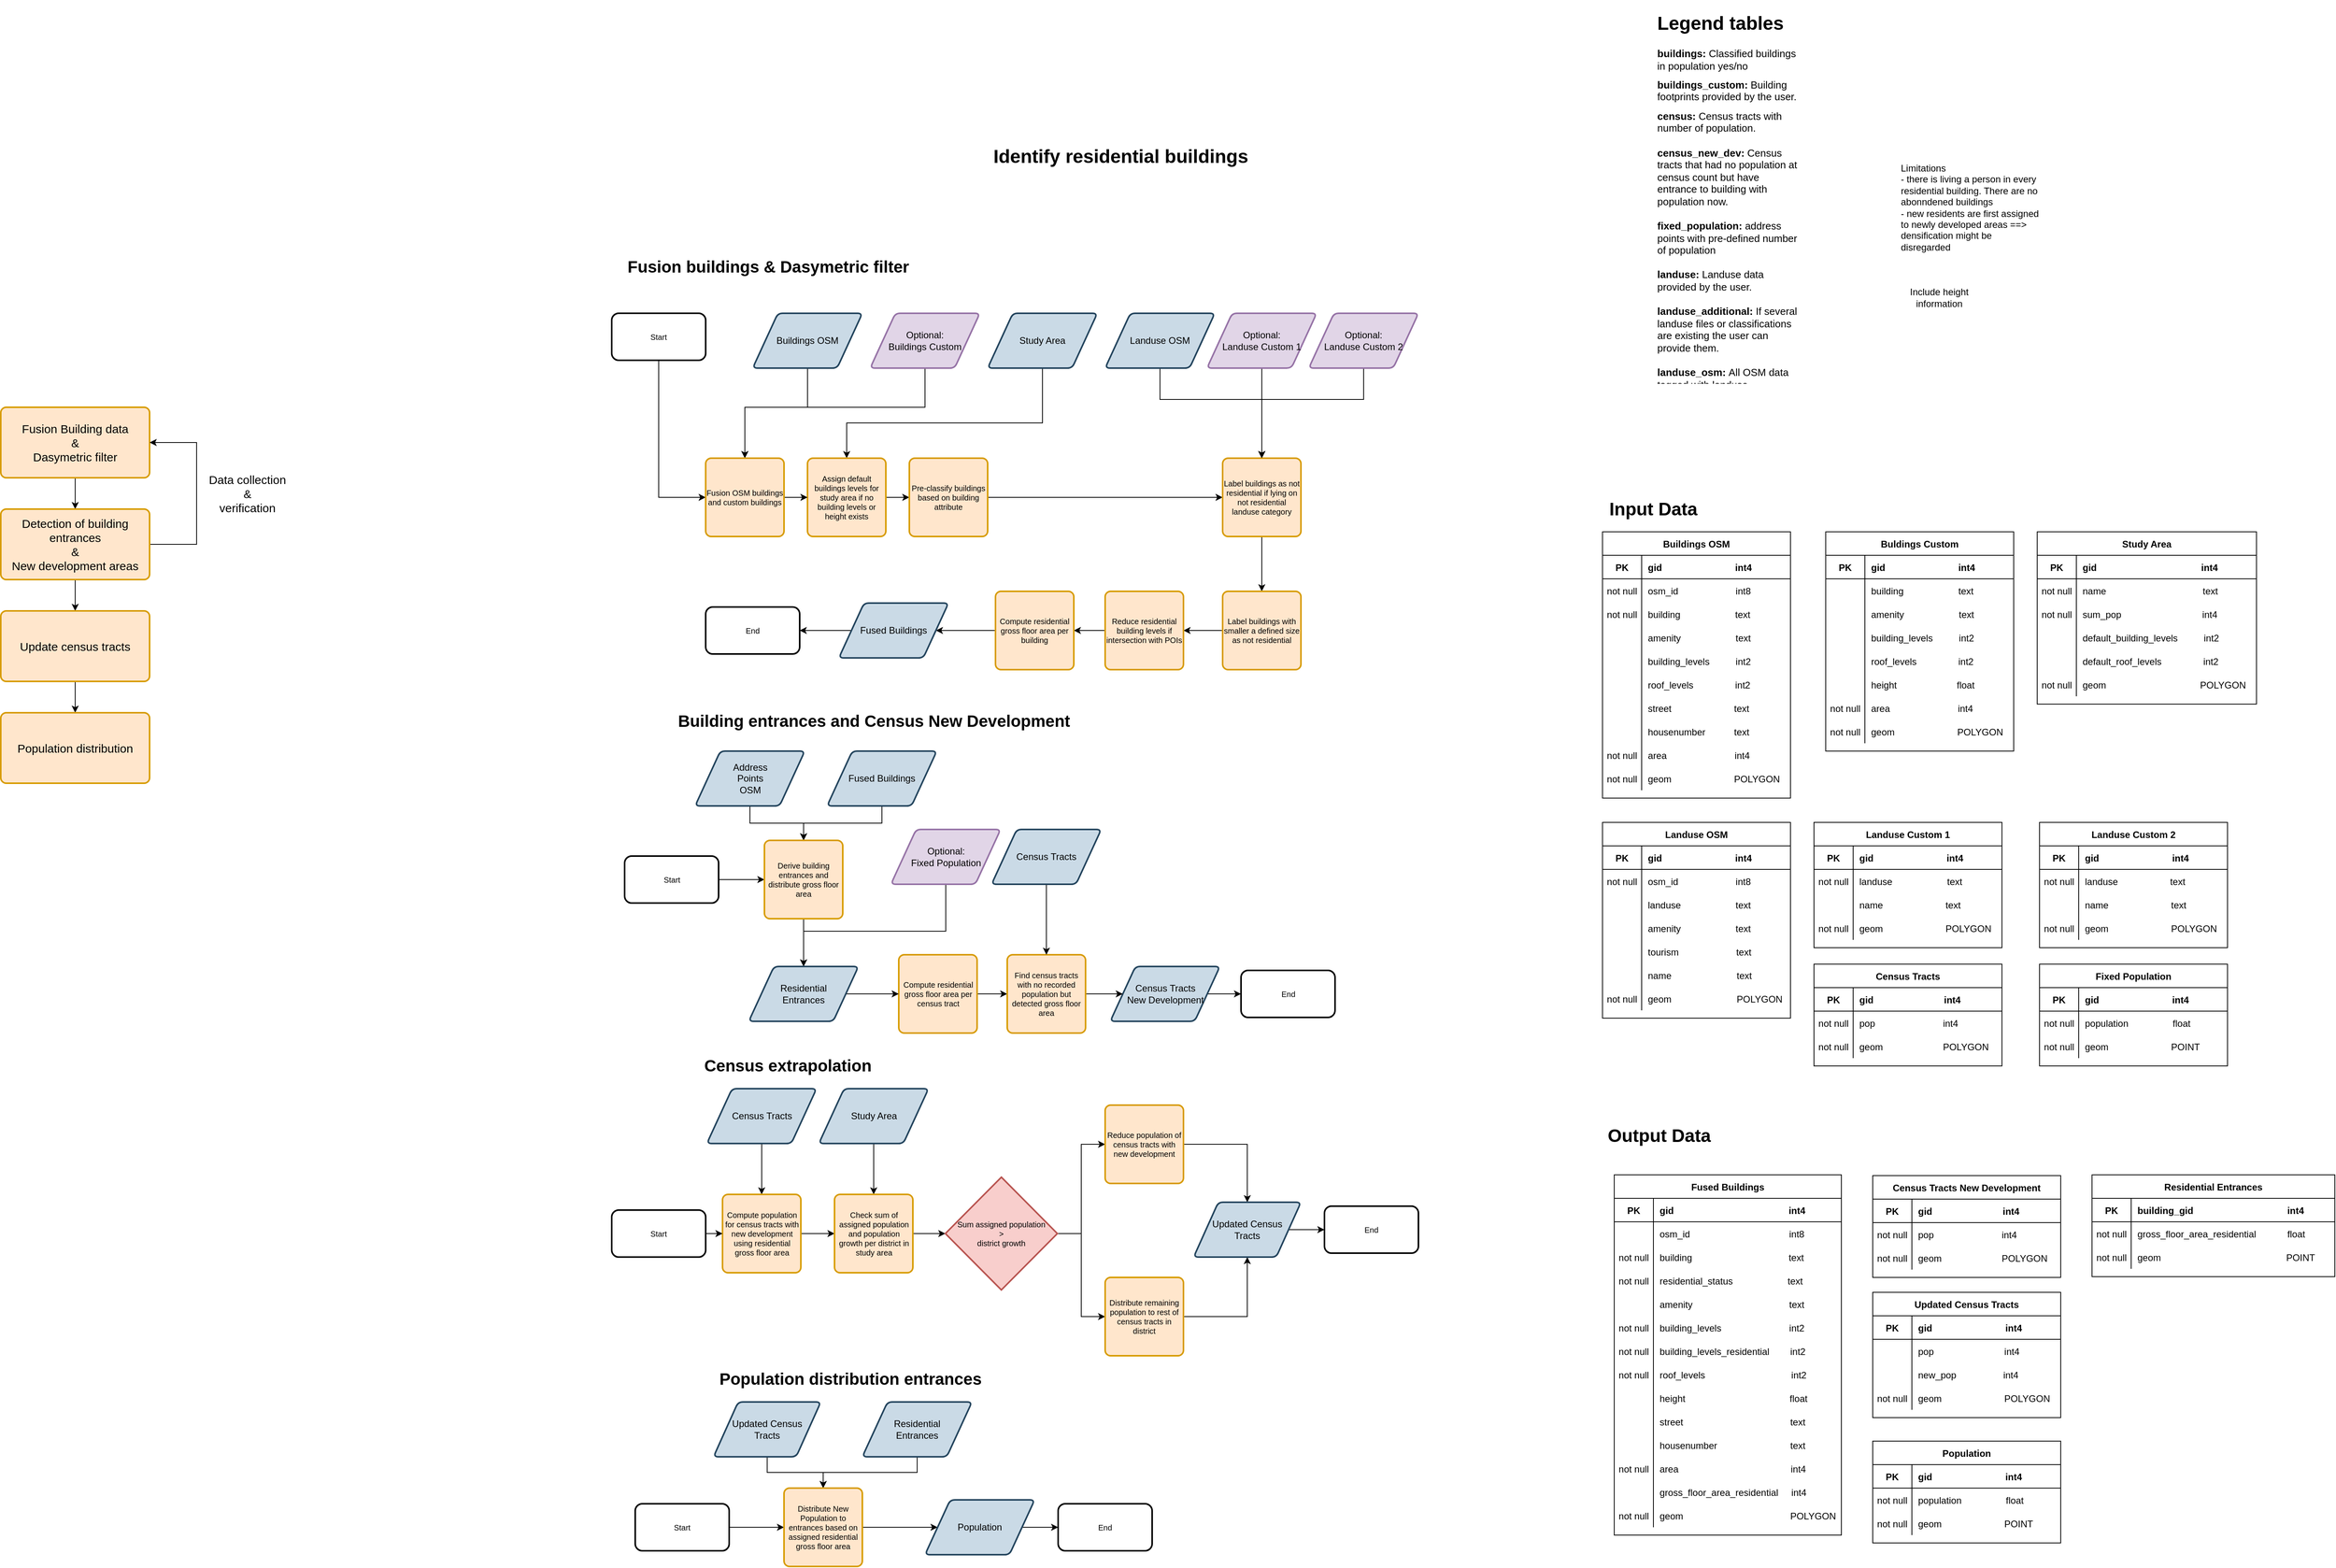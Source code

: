 <mxfile version="14.8.1" type="github" pages="2">
  <diagram id="gSiPfwgvA54Z1C3vehDS" name="Page-1">
    <mxGraphModel dx="2178" dy="1854" grid="1" gridSize="10" guides="1" tooltips="1" connect="1" arrows="1" fold="1" page="1" pageScale="1" pageWidth="827" pageHeight="1169" math="0" shadow="0">
      <root>
        <mxCell id="0" />
        <mxCell id="1" parent="0" />
        <mxCell id="zYgc90g8Zmz4CVXkP-po-25" style="edgeStyle=orthogonalEdgeStyle;rounded=0;orthogonalLoop=1;jettySize=auto;html=1;entryX=0;entryY=0.5;entryDx=0;entryDy=0;" parent="1" source="79B8dK87wqLwpo8yn6WV-3" target="Ia5hEZytAEmgdlomByLA-23" edge="1">
          <mxGeometry relative="1" as="geometry" />
        </mxCell>
        <mxCell id="79B8dK87wqLwpo8yn6WV-3" value="&lt;font style=&quot;font-size: 10px;&quot;&gt;Start&lt;/font&gt;" style="rounded=1;whiteSpace=wrap;html=1;strokeWidth=2;fontSize=10;" parent="1" vertex="1">
          <mxGeometry x="10" y="300" width="120" height="60" as="geometry" />
        </mxCell>
        <mxCell id="Ia5hEZytAEmgdlomByLA-24" style="edgeStyle=orthogonalEdgeStyle;rounded=0;orthogonalLoop=1;jettySize=auto;html=1;entryX=0.5;entryY=0;entryDx=0;entryDy=0;" parent="1" source="79B8dK87wqLwpo8yn6WV-5" target="Ia5hEZytAEmgdlomByLA-23" edge="1">
          <mxGeometry relative="1" as="geometry">
            <Array as="points">
              <mxPoint x="260" y="420" />
              <mxPoint x="180" y="420" />
            </Array>
          </mxGeometry>
        </mxCell>
        <mxCell id="79B8dK87wqLwpo8yn6WV-5" value="Buildings OSM" style="shape=parallelogram;html=1;strokeWidth=2;perimeter=parallelogramPerimeter;whiteSpace=wrap;rounded=1;arcSize=12;size=0.23;strokeColor=#23445d;fillColor=#CADAE6;" parent="1" vertex="1">
          <mxGeometry x="190" y="300" width="140" height="70" as="geometry" />
        </mxCell>
        <mxCell id="Ia5hEZytAEmgdlomByLA-28" style="edgeStyle=orthogonalEdgeStyle;rounded=0;orthogonalLoop=1;jettySize=auto;html=1;" parent="1" source="79B8dK87wqLwpo8yn6WV-6" target="79B8dK87wqLwpo8yn6WV-12" edge="1">
          <mxGeometry relative="1" as="geometry">
            <Array as="points">
              <mxPoint x="560" y="440" />
              <mxPoint x="310" y="440" />
            </Array>
          </mxGeometry>
        </mxCell>
        <mxCell id="79B8dK87wqLwpo8yn6WV-6" value="&lt;font style=&quot;font-size: 12px&quot;&gt;Study Area&lt;/font&gt;" style="shape=parallelogram;html=1;strokeWidth=2;perimeter=parallelogramPerimeter;whiteSpace=wrap;rounded=1;arcSize=12;size=0.23;strokeColor=#23445d;fillColor=#CADAE6;" parent="1" vertex="1">
          <mxGeometry x="490" y="300" width="140" height="70" as="geometry" />
        </mxCell>
        <mxCell id="79B8dK87wqLwpo8yn6WV-23" style="edgeStyle=orthogonalEdgeStyle;rounded=0;orthogonalLoop=1;jettySize=auto;html=1;entryX=0;entryY=0.5;entryDx=0;entryDy=0;fontSize=10;" parent="1" source="79B8dK87wqLwpo8yn6WV-12" target="79B8dK87wqLwpo8yn6WV-13" edge="1">
          <mxGeometry relative="1" as="geometry" />
        </mxCell>
        <mxCell id="79B8dK87wqLwpo8yn6WV-12" value="Assign default buildings levels for study area if no building levels or height exists" style="rounded=1;whiteSpace=wrap;html=1;absoluteArcSize=1;arcSize=14;strokeWidth=2;fontSize=10;fillColor=#ffe6cc;strokeColor=#d79b00;" parent="1" vertex="1">
          <mxGeometry x="260" y="485" width="100" height="100" as="geometry" />
        </mxCell>
        <mxCell id="dN0qMM9BU-N8yEWdNGNO-8" style="edgeStyle=orthogonalEdgeStyle;rounded=0;orthogonalLoop=1;jettySize=auto;html=1;entryX=0;entryY=0.5;entryDx=0;entryDy=0;" parent="1" source="79B8dK87wqLwpo8yn6WV-13" target="79B8dK87wqLwpo8yn6WV-25" edge="1">
          <mxGeometry relative="1" as="geometry" />
        </mxCell>
        <mxCell id="79B8dK87wqLwpo8yn6WV-13" value="Pre-classify buildings based on building attribute" style="rounded=1;whiteSpace=wrap;html=1;absoluteArcSize=1;arcSize=14;strokeWidth=2;fontSize=10;fillColor=#ffe6cc;strokeColor=#d79b00;" parent="1" vertex="1">
          <mxGeometry x="390" y="485" width="100" height="100" as="geometry" />
        </mxCell>
        <mxCell id="dN0qMM9BU-N8yEWdNGNO-6" value="" style="edgeStyle=orthogonalEdgeStyle;rounded=0;orthogonalLoop=1;jettySize=auto;html=1;" parent="1" source="79B8dK87wqLwpo8yn6WV-18" target="79B8dK87wqLwpo8yn6WV-25" edge="1">
          <mxGeometry relative="1" as="geometry" />
        </mxCell>
        <mxCell id="79B8dK87wqLwpo8yn6WV-18" value="&lt;font style=&quot;font-size: 12px&quot;&gt;Optional:&lt;br&gt;Landuse Custom 1&lt;/font&gt;" style="shape=parallelogram;html=1;strokeWidth=2;perimeter=parallelogramPerimeter;whiteSpace=wrap;rounded=1;arcSize=12;size=0.23;strokeColor=#9673a6;fillColor=#e1d5e7;" parent="1" vertex="1">
          <mxGeometry x="770" y="300" width="140" height="70" as="geometry" />
        </mxCell>
        <mxCell id="Ia5hEZytAEmgdlomByLA-5" style="edgeStyle=orthogonalEdgeStyle;rounded=0;orthogonalLoop=1;jettySize=auto;html=1;" parent="1" source="79B8dK87wqLwpo8yn6WV-24" target="79B8dK87wqLwpo8yn6WV-25" edge="1">
          <mxGeometry relative="1" as="geometry">
            <Array as="points">
              <mxPoint x="710" y="410" />
              <mxPoint x="840" y="410" />
            </Array>
          </mxGeometry>
        </mxCell>
        <mxCell id="79B8dK87wqLwpo8yn6WV-24" value="&lt;font&gt;&lt;font style=&quot;font-size: 12px&quot;&gt;Landuse OSM&lt;/font&gt;&lt;br&gt;&lt;/font&gt;" style="shape=parallelogram;html=1;strokeWidth=2;perimeter=parallelogramPerimeter;whiteSpace=wrap;rounded=1;arcSize=12;size=0.23;strokeColor=#23445d;fillColor=#CADAE6;" parent="1" vertex="1">
          <mxGeometry x="640" y="300" width="140" height="70" as="geometry" />
        </mxCell>
        <mxCell id="dN0qMM9BU-N8yEWdNGNO-9" value="" style="edgeStyle=orthogonalEdgeStyle;rounded=0;orthogonalLoop=1;jettySize=auto;html=1;" parent="1" source="79B8dK87wqLwpo8yn6WV-25" target="79B8dK87wqLwpo8yn6WV-40" edge="1">
          <mxGeometry relative="1" as="geometry" />
        </mxCell>
        <mxCell id="79B8dK87wqLwpo8yn6WV-25" value="Label buildings as not residential if lying on not residential landuse category" style="rounded=1;whiteSpace=wrap;html=1;absoluteArcSize=1;arcSize=14;strokeWidth=2;fontSize=10;fillColor=#ffe6cc;strokeColor=#d79b00;" parent="1" vertex="1">
          <mxGeometry x="790" y="485" width="100" height="100" as="geometry" />
        </mxCell>
        <mxCell id="Ia5hEZytAEmgdlomByLA-22" value="" style="edgeStyle=orthogonalEdgeStyle;rounded=0;orthogonalLoop=1;jettySize=auto;html=1;" parent="1" source="79B8dK87wqLwpo8yn6WV-40" target="79B8dK87wqLwpo8yn6WV-42" edge="1">
          <mxGeometry relative="1" as="geometry" />
        </mxCell>
        <mxCell id="79B8dK87wqLwpo8yn6WV-40" value="Label buildings with smaller a defined size as not residential" style="rounded=1;whiteSpace=wrap;html=1;absoluteArcSize=1;arcSize=14;strokeWidth=2;fontSize=10;fillColor=#ffe6cc;strokeColor=#d79b00;" parent="1" vertex="1">
          <mxGeometry x="790" y="655" width="100" height="100" as="geometry" />
        </mxCell>
        <mxCell id="zYgc90g8Zmz4CVXkP-po-23" value="" style="edgeStyle=orthogonalEdgeStyle;rounded=0;orthogonalLoop=1;jettySize=auto;html=1;" parent="1" source="79B8dK87wqLwpo8yn6WV-42" target="Ia5hEZytAEmgdlomByLA-44" edge="1">
          <mxGeometry relative="1" as="geometry" />
        </mxCell>
        <mxCell id="79B8dK87wqLwpo8yn6WV-42" value="Reduce residential building levels if intersection with POIs" style="rounded=1;whiteSpace=wrap;html=1;absoluteArcSize=1;arcSize=14;strokeWidth=2;fontSize=10;fillColor=#ffe6cc;strokeColor=#d79b00;" parent="1" vertex="1">
          <mxGeometry x="640" y="655" width="100" height="100" as="geometry" />
        </mxCell>
        <mxCell id="Ia5hEZytAEmgdlomByLA-26" style="edgeStyle=orthogonalEdgeStyle;rounded=0;orthogonalLoop=1;jettySize=auto;html=1;entryX=0.5;entryY=0;entryDx=0;entryDy=0;" parent="1" source="Ia5hEZytAEmgdlomByLA-1" target="Ia5hEZytAEmgdlomByLA-23" edge="1">
          <mxGeometry relative="1" as="geometry">
            <Array as="points">
              <mxPoint x="410" y="420" />
              <mxPoint x="180" y="420" />
            </Array>
          </mxGeometry>
        </mxCell>
        <mxCell id="Ia5hEZytAEmgdlomByLA-1" value="&lt;font style=&quot;font-size: 12px&quot;&gt;Optional:&lt;br&gt;Buildings Custom&lt;/font&gt;" style="shape=parallelogram;html=1;strokeWidth=2;perimeter=parallelogramPerimeter;whiteSpace=wrap;rounded=1;arcSize=12;size=0.23;strokeColor=#9673a6;fillColor=#e1d5e7;" parent="1" vertex="1">
          <mxGeometry x="340" y="300" width="140" height="70" as="geometry" />
        </mxCell>
        <mxCell id="Ia5hEZytAEmgdlomByLA-27" value="" style="edgeStyle=orthogonalEdgeStyle;rounded=0;orthogonalLoop=1;jettySize=auto;html=1;" parent="1" source="Ia5hEZytAEmgdlomByLA-23" target="79B8dK87wqLwpo8yn6WV-12" edge="1">
          <mxGeometry relative="1" as="geometry" />
        </mxCell>
        <mxCell id="Ia5hEZytAEmgdlomByLA-23" value="Fusion OSM buildings and custom buildings" style="rounded=1;whiteSpace=wrap;html=1;absoluteArcSize=1;arcSize=14;strokeWidth=2;fontSize=10;fillColor=#ffe6cc;strokeColor=#d79b00;" parent="1" vertex="1">
          <mxGeometry x="130" y="485" width="100" height="100" as="geometry" />
        </mxCell>
        <mxCell id="Ia5hEZytAEmgdlomByLA-30" value="&lt;font style=&quot;font-size: 10px&quot;&gt;End&lt;/font&gt;" style="rounded=1;whiteSpace=wrap;html=1;strokeWidth=2;fontSize=10;" parent="1" vertex="1">
          <mxGeometry x="130" y="675" width="120" height="60" as="geometry" />
        </mxCell>
        <mxCell id="9iY5AjlihuMi9OCF5Ucr-343" value="" style="edgeStyle=orthogonalEdgeStyle;rounded=0;orthogonalLoop=1;jettySize=auto;html=1;" parent="1" source="Ia5hEZytAEmgdlomByLA-39" target="Ia5hEZytAEmgdlomByLA-43" edge="1">
          <mxGeometry relative="1" as="geometry" />
        </mxCell>
        <mxCell id="Ia5hEZytAEmgdlomByLA-39" value="&lt;font style=&quot;font-size: 10px&quot;&gt;Start&lt;/font&gt;" style="rounded=1;whiteSpace=wrap;html=1;strokeWidth=2;fontSize=10;" parent="1" vertex="1">
          <mxGeometry x="26.5" y="993" width="120" height="60" as="geometry" />
        </mxCell>
        <mxCell id="9iY5AjlihuMi9OCF5Ucr-339" style="edgeStyle=orthogonalEdgeStyle;rounded=0;orthogonalLoop=1;jettySize=auto;html=1;entryX=0.5;entryY=0;entryDx=0;entryDy=0;" parent="1" source="Ia5hEZytAEmgdlomByLA-40" target="Ia5hEZytAEmgdlomByLA-43" edge="1">
          <mxGeometry relative="1" as="geometry" />
        </mxCell>
        <mxCell id="Ia5hEZytAEmgdlomByLA-40" value="&lt;font&gt;&lt;font style=&quot;font-size: 12px&quot;&gt;Fused Buildings&lt;/font&gt;&lt;br&gt;&lt;/font&gt;" style="shape=parallelogram;html=1;strokeWidth=2;perimeter=parallelogramPerimeter;whiteSpace=wrap;rounded=1;arcSize=12;size=0.23;strokeColor=#23445d;fillColor=#CADAE6;" parent="1" vertex="1">
          <mxGeometry x="285" y="859" width="140" height="70" as="geometry" />
        </mxCell>
        <mxCell id="9iY5AjlihuMi9OCF5Ucr-342" style="edgeStyle=orthogonalEdgeStyle;rounded=0;orthogonalLoop=1;jettySize=auto;html=1;entryX=0.5;entryY=0;entryDx=0;entryDy=0;" parent="1" source="Ia5hEZytAEmgdlomByLA-42" target="Ia5hEZytAEmgdlomByLA-43" edge="1">
          <mxGeometry relative="1" as="geometry" />
        </mxCell>
        <mxCell id="Ia5hEZytAEmgdlomByLA-42" value="&lt;font&gt;&lt;font style=&quot;font-size: 12px&quot;&gt;Address&lt;br&gt;Points &lt;br&gt;OSM&lt;/font&gt;&lt;br&gt;&lt;/font&gt;" style="shape=parallelogram;html=1;strokeWidth=2;perimeter=parallelogramPerimeter;whiteSpace=wrap;rounded=1;arcSize=12;size=0.23;strokeColor=#23445d;fillColor=#CADAE6;" parent="1" vertex="1">
          <mxGeometry x="116.5" y="859" width="140" height="70" as="geometry" />
        </mxCell>
        <mxCell id="9iY5AjlihuMi9OCF5Ucr-345" value="" style="edgeStyle=orthogonalEdgeStyle;rounded=0;orthogonalLoop=1;jettySize=auto;html=1;" parent="1" source="Ia5hEZytAEmgdlomByLA-43" target="9iY5AjlihuMi9OCF5Ucr-340" edge="1">
          <mxGeometry relative="1" as="geometry" />
        </mxCell>
        <mxCell id="Ia5hEZytAEmgdlomByLA-43" value="Derive building entrances and distribute gross floor area" style="rounded=1;whiteSpace=wrap;html=1;absoluteArcSize=1;arcSize=14;strokeWidth=2;fontSize=10;fillColor=#ffe6cc;strokeColor=#d79b00;" parent="1" vertex="1">
          <mxGeometry x="205" y="973" width="100" height="100" as="geometry" />
        </mxCell>
        <mxCell id="zYgc90g8Zmz4CVXkP-po-22" value="" style="edgeStyle=orthogonalEdgeStyle;rounded=0;orthogonalLoop=1;jettySize=auto;html=1;" parent="1" source="Ia5hEZytAEmgdlomByLA-44" target="zYgc90g8Zmz4CVXkP-po-21" edge="1">
          <mxGeometry relative="1" as="geometry" />
        </mxCell>
        <mxCell id="Ia5hEZytAEmgdlomByLA-44" value="Compute residential gross floor area per building" style="rounded=1;whiteSpace=wrap;html=1;absoluteArcSize=1;arcSize=14;strokeWidth=2;fontSize=10;fillColor=#ffe6cc;strokeColor=#d79b00;" parent="1" vertex="1">
          <mxGeometry x="500" y="655" width="100" height="100" as="geometry" />
        </mxCell>
        <mxCell id="zYgc90g8Zmz4CVXkP-po-10" value="" style="edgeStyle=orthogonalEdgeStyle;rounded=0;orthogonalLoop=1;jettySize=auto;html=1;entryX=0.5;entryY=0;entryDx=0;entryDy=0;" parent="1" source="Ia5hEZytAEmgdlomByLA-49" target="9iY5AjlihuMi9OCF5Ucr-340" edge="1">
          <mxGeometry relative="1" as="geometry">
            <Array as="points">
              <mxPoint x="436.5" y="1089" />
              <mxPoint x="255.5" y="1089" />
            </Array>
          </mxGeometry>
        </mxCell>
        <mxCell id="Ia5hEZytAEmgdlomByLA-49" value="&lt;font&gt;&lt;font style=&quot;font-size: 12px&quot;&gt;Optional:&lt;br&gt;Fixed Population&lt;/font&gt;&lt;br&gt;&lt;/font&gt;" style="shape=parallelogram;html=1;strokeWidth=2;perimeter=parallelogramPerimeter;whiteSpace=wrap;rounded=1;arcSize=12;size=0.23;strokeColor=#9673a6;fillColor=#e1d5e7;" parent="1" vertex="1">
          <mxGeometry x="366.5" y="959" width="140" height="70" as="geometry" />
        </mxCell>
        <mxCell id="zYgc90g8Zmz4CVXkP-po-1" value="&lt;font style=&quot;font-size: 24px&quot;&gt;&lt;b&gt;Identify residential buildings&lt;/b&gt;&lt;/font&gt;" style="text;html=1;strokeColor=none;fillColor=none;align=center;verticalAlign=middle;whiteSpace=wrap;rounded=0;" parent="1" vertex="1">
          <mxGeometry x="310" y="90" width="700" height="20" as="geometry" />
        </mxCell>
        <mxCell id="9iY5AjlihuMi9OCF5Ucr-68" value="" style="edgeStyle=orthogonalEdgeStyle;rounded=0;orthogonalLoop=1;jettySize=auto;html=1;" parent="1" source="zYgc90g8Zmz4CVXkP-po-6" target="9iY5AjlihuMi9OCF5Ucr-65" edge="1">
          <mxGeometry relative="1" as="geometry" />
        </mxCell>
        <mxCell id="zYgc90g8Zmz4CVXkP-po-6" value="Compute residential gross floor area per census tract" style="rounded=1;whiteSpace=wrap;html=1;absoluteArcSize=1;arcSize=14;strokeWidth=2;fontSize=10;fillColor=#ffe6cc;strokeColor=#d79b00;" parent="1" vertex="1">
          <mxGeometry x="376.5" y="1119" width="100" height="100" as="geometry" />
        </mxCell>
        <mxCell id="zYgc90g8Zmz4CVXkP-po-17" value="Limitations&lt;br&gt;- there is living a person in every residential building. There are no abonndened buildings&lt;br&gt;- new residents are first assigned to newly developed areas ==&amp;gt; densification might be disregarded&lt;br&gt;" style="text;html=1;strokeColor=none;fillColor=none;align=left;verticalAlign=middle;whiteSpace=wrap;rounded=0;" parent="1" vertex="1">
          <mxGeometry x="1654" y="70" width="180" height="190" as="geometry" />
        </mxCell>
        <mxCell id="2Fmk_maczDosi2yWpNws-46" value="" style="edgeStyle=orthogonalEdgeStyle;rounded=0;orthogonalLoop=1;jettySize=auto;html=1;" parent="1" source="zYgc90g8Zmz4CVXkP-po-21" target="Ia5hEZytAEmgdlomByLA-30" edge="1">
          <mxGeometry relative="1" as="geometry" />
        </mxCell>
        <mxCell id="zYgc90g8Zmz4CVXkP-po-21" value="&lt;font&gt;&lt;font style=&quot;font-size: 12px&quot;&gt;Fused Buildings&lt;/font&gt;&lt;br&gt;&lt;/font&gt;" style="shape=parallelogram;html=1;strokeWidth=2;perimeter=parallelogramPerimeter;whiteSpace=wrap;rounded=1;arcSize=12;size=0.23;strokeColor=#23445d;fillColor=#CADAE6;" parent="1" vertex="1">
          <mxGeometry x="300" y="670" width="140" height="70" as="geometry" />
        </mxCell>
        <mxCell id="zYgc90g8Zmz4CVXkP-po-24" value="&lt;h1&gt;&lt;span&gt;Legend tables&lt;/span&gt;&lt;/h1&gt;&lt;h1 style=&quot;font-size: 13px&quot;&gt;&lt;font style=&quot;font-size: 13px&quot;&gt;buildings: &lt;span style=&quot;font-weight: normal&quot;&gt;Classified buildings in population yes/no&amp;nbsp;&lt;/span&gt;&lt;/font&gt;&lt;/h1&gt;&lt;h1 style=&quot;font-size: 13px&quot;&gt;buildings_custom:&lt;span style=&quot;font-weight: normal&quot;&gt; Building footprints provided by the user.&lt;/span&gt;&lt;/h1&gt;&lt;div style=&quot;font-size: 13px&quot;&gt;&lt;font style=&quot;font-size: 13px&quot;&gt;&lt;b&gt;census: &lt;/b&gt;Census tracts with number of population.&lt;/font&gt;&lt;/div&gt;&lt;div style=&quot;font-size: 13px&quot;&gt;&lt;font style=&quot;font-size: 13px&quot;&gt;&lt;br&gt;&lt;/font&gt;&lt;/div&gt;&lt;div style=&quot;font-size: 13px&quot;&gt;&lt;font style=&quot;font-size: 13px&quot;&gt;&lt;b&gt;census_new_dev: &lt;/b&gt;Census tracts that had no population at census count but have entrance to building with population now.&lt;/font&gt;&lt;/div&gt;&lt;div style=&quot;font-size: 13px&quot;&gt;&lt;font style=&quot;font-size: 13px&quot;&gt;&lt;b&gt;&lt;br&gt;&lt;/b&gt;&lt;/font&gt;&lt;/div&gt;&lt;div style=&quot;font-size: 13px&quot;&gt;&lt;b&gt;fixed_population: &lt;/b&gt;address points with pre-defined number of population&lt;/div&gt;&lt;div style=&quot;font-size: 13px&quot;&gt;&lt;font style=&quot;font-size: 13px&quot;&gt;&lt;b&gt;&lt;br&gt;&lt;/b&gt;&lt;/font&gt;&lt;/div&gt;&lt;div style=&quot;font-size: 13px&quot;&gt;&lt;font style=&quot;font-size: 13px&quot;&gt;&lt;b&gt;landuse: &lt;/b&gt;Landuse data provided by the user.&lt;/font&gt;&lt;/div&gt;&lt;div style=&quot;font-size: 13px&quot;&gt;&lt;span style=&quot;font-weight: normal&quot;&gt;&lt;font style=&quot;font-size: 13px&quot;&gt;&lt;br&gt;&lt;/font&gt;&lt;/span&gt;&lt;/div&gt;&lt;div style=&quot;font-size: 13px&quot;&gt;&lt;font style=&quot;font-size: 13px&quot;&gt;&lt;b&gt;landuse_additional:&lt;/b&gt; If several landuse files or classifications are existing the user can provide them.&lt;/font&gt;&lt;/div&gt;&lt;div style=&quot;font-size: 13px&quot;&gt;&lt;font style=&quot;font-size: 13px&quot;&gt;&lt;br&gt;&lt;/font&gt;&lt;/div&gt;&lt;div style=&quot;font-size: 13px&quot;&gt;&lt;font style=&quot;font-size: 13px&quot;&gt;&lt;b&gt;landuse_osm: &lt;/b&gt;All OSM data tagged with landuse.&amp;nbsp;&lt;/font&gt;&lt;/div&gt;&lt;h1 style=&quot;font-size: 13px&quot;&gt;&lt;font style=&quot;font-size: 13px&quot;&gt;planet_osm_polygon:&lt;span style=&quot;font-weight: normal&quot;&gt; All OSM data modelled as Polygon&lt;/span&gt;&lt;/font&gt;&lt;/h1&gt;&lt;div&gt;&lt;font style=&quot;font-size: 13px&quot;&gt;&lt;h1 style=&quot;font-size: 13px&quot;&gt;planet_osm_point:&lt;span style=&quot;font-weight: normal&quot;&gt;&amp;nbsp;All OSM data modelled as Point&lt;/span&gt;&lt;/h1&gt;&lt;div&gt;&lt;span style=&quot;font-weight: normal&quot;&gt;&lt;br&gt;&lt;/span&gt;&lt;/div&gt;&lt;div&gt;&lt;span style=&quot;font-weight: normal&quot;&gt;&lt;br&gt;&lt;/span&gt;&lt;/div&gt;&lt;/font&gt;&lt;/div&gt;&lt;div style=&quot;font-size: 13px&quot;&gt;&lt;span style=&quot;font-weight: normal&quot;&gt;&lt;font style=&quot;font-size: 13px&quot;&gt;&lt;br&gt;&lt;/font&gt;&lt;/span&gt;&lt;/div&gt;&lt;div style=&quot;font-size: 13px&quot;&gt;&lt;span style=&quot;font-weight: normal&quot;&gt;&lt;br&gt;&lt;/span&gt;&lt;/div&gt;&lt;div&gt;&lt;span style=&quot;font-weight: normal&quot;&gt;&lt;br&gt;&lt;/span&gt;&lt;/div&gt;&lt;div&gt;&lt;span style=&quot;font-weight: normal&quot;&gt;&lt;br&gt;&lt;/span&gt;&lt;/div&gt;&lt;div&gt;&lt;span style=&quot;font-weight: normal&quot;&gt;&lt;br&gt;&lt;/span&gt;&lt;/div&gt;" style="text;html=1;strokeColor=none;fillColor=none;spacing=5;spacingTop=-20;whiteSpace=wrap;overflow=hidden;rounded=0;" parent="1" vertex="1">
          <mxGeometry x="1340" y="-90" width="190" height="480" as="geometry" />
        </mxCell>
        <mxCell id="9iY5AjlihuMi9OCF5Ucr-352" value="" style="edgeStyle=orthogonalEdgeStyle;rounded=0;orthogonalLoop=1;jettySize=auto;html=1;" parent="1" source="2Fmk_maczDosi2yWpNws-43" target="9iY5AjlihuMi9OCF5Ucr-350" edge="1">
          <mxGeometry relative="1" as="geometry" />
        </mxCell>
        <mxCell id="2Fmk_maczDosi2yWpNws-43" value="&lt;font style=&quot;font-size: 10px&quot;&gt;Start&lt;/font&gt;" style="rounded=1;whiteSpace=wrap;html=1;strokeWidth=2;fontSize=10;" parent="1" vertex="1">
          <mxGeometry x="40" y="1820" width="120" height="60" as="geometry" />
        </mxCell>
        <mxCell id="dN0qMM9BU-N8yEWdNGNO-7" style="edgeStyle=orthogonalEdgeStyle;rounded=0;orthogonalLoop=1;jettySize=auto;html=1;entryX=0.5;entryY=0;entryDx=0;entryDy=0;" parent="1" source="dN0qMM9BU-N8yEWdNGNO-5" target="79B8dK87wqLwpo8yn6WV-25" edge="1">
          <mxGeometry relative="1" as="geometry">
            <Array as="points">
              <mxPoint x="970" y="410" />
              <mxPoint x="840" y="410" />
            </Array>
          </mxGeometry>
        </mxCell>
        <mxCell id="dN0qMM9BU-N8yEWdNGNO-5" value="&lt;font style=&quot;font-size: 11px&quot;&gt;&lt;span style=&quot;font-size: 12px&quot;&gt;Optional:&lt;br&gt;Landuse Custom 2&lt;/span&gt;&lt;br&gt;&lt;/font&gt;" style="shape=parallelogram;html=1;strokeWidth=2;perimeter=parallelogramPerimeter;whiteSpace=wrap;rounded=1;arcSize=12;size=0.23;strokeColor=#9673a6;fillColor=#e1d5e7;" parent="1" vertex="1">
          <mxGeometry x="900" y="300" width="140" height="70" as="geometry" />
        </mxCell>
        <mxCell id="kg2WgKKPB-7db6LxPs3S-1" value="Include height information" style="text;html=1;strokeColor=none;fillColor=none;align=center;verticalAlign=middle;whiteSpace=wrap;rounded=0;" parent="1" vertex="1">
          <mxGeometry x="1640" y="270" width="130" height="20" as="geometry" />
        </mxCell>
        <mxCell id="9iY5AjlihuMi9OCF5Ucr-348" value="" style="edgeStyle=orthogonalEdgeStyle;rounded=0;orthogonalLoop=1;jettySize=auto;html=1;" parent="1" source="9iY5AjlihuMi9OCF5Ucr-64" target="9iY5AjlihuMi9OCF5Ucr-98" edge="1">
          <mxGeometry relative="1" as="geometry" />
        </mxCell>
        <mxCell id="9iY5AjlihuMi9OCF5Ucr-64" value="&lt;font style=&quot;font-size: 12px&quot;&gt;Census Tracts &lt;br&gt;New Development&lt;br&gt;&lt;/font&gt;" style="shape=parallelogram;html=1;strokeWidth=2;perimeter=parallelogramPerimeter;whiteSpace=wrap;rounded=1;arcSize=12;size=0.23;strokeColor=#23445d;fillColor=#CADAE6;" parent="1" vertex="1">
          <mxGeometry x="646.5" y="1134" width="140" height="70" as="geometry" />
        </mxCell>
        <mxCell id="9iY5AjlihuMi9OCF5Ucr-66" value="" style="edgeStyle=orthogonalEdgeStyle;rounded=0;orthogonalLoop=1;jettySize=auto;html=1;" parent="1" source="9iY5AjlihuMi9OCF5Ucr-65" target="9iY5AjlihuMi9OCF5Ucr-64" edge="1">
          <mxGeometry relative="1" as="geometry" />
        </mxCell>
        <mxCell id="9iY5AjlihuMi9OCF5Ucr-65" value="Find census tracts with no recorded population but detected gross floor area" style="rounded=1;whiteSpace=wrap;html=1;absoluteArcSize=1;arcSize=14;strokeWidth=2;fontSize=10;fillColor=#ffe6cc;strokeColor=#d79b00;" parent="1" vertex="1">
          <mxGeometry x="515" y="1119" width="100" height="100" as="geometry" />
        </mxCell>
        <mxCell id="9iY5AjlihuMi9OCF5Ucr-69" value="&lt;font style=&quot;font-size: 21px&quot;&gt;&lt;b&gt;Fusion buildings &amp;amp; Dasymetric filter&lt;/b&gt;&lt;/font&gt;" style="text;html=1;strokeColor=none;fillColor=none;align=center;verticalAlign=middle;whiteSpace=wrap;rounded=0;" parent="1" vertex="1">
          <mxGeometry y="230" width="420" height="20" as="geometry" />
        </mxCell>
        <mxCell id="9iY5AjlihuMi9OCF5Ucr-91" value="" style="edgeStyle=orthogonalEdgeStyle;rounded=0;orthogonalLoop=1;jettySize=auto;html=1;" parent="1" source="9iY5AjlihuMi9OCF5Ucr-70" target="9iY5AjlihuMi9OCF5Ucr-72" edge="1">
          <mxGeometry relative="1" as="geometry" />
        </mxCell>
        <mxCell id="9iY5AjlihuMi9OCF5Ucr-70" value="&lt;font&gt;&lt;font style=&quot;font-size: 12px&quot;&gt;Census Tracts&lt;/font&gt;&lt;br&gt;&lt;/font&gt;" style="shape=parallelogram;html=1;strokeWidth=2;perimeter=parallelogramPerimeter;whiteSpace=wrap;rounded=1;arcSize=12;size=0.23;strokeColor=#23445d;fillColor=#CADAE6;" parent="1" vertex="1">
          <mxGeometry x="131.5" y="1290" width="140" height="70" as="geometry" />
        </mxCell>
        <mxCell id="9iY5AjlihuMi9OCF5Ucr-92" value="" style="edgeStyle=orthogonalEdgeStyle;rounded=0;orthogonalLoop=1;jettySize=auto;html=1;" parent="1" source="9iY5AjlihuMi9OCF5Ucr-71" target="9iY5AjlihuMi9OCF5Ucr-75" edge="1">
          <mxGeometry relative="1" as="geometry" />
        </mxCell>
        <mxCell id="9iY5AjlihuMi9OCF5Ucr-71" value="&lt;font&gt;&lt;font style=&quot;font-size: 12px&quot;&gt;Study Area&lt;/font&gt;&lt;br&gt;&lt;/font&gt;" style="shape=parallelogram;html=1;strokeWidth=2;perimeter=parallelogramPerimeter;whiteSpace=wrap;rounded=1;arcSize=12;size=0.23;strokeColor=#23445d;fillColor=#CADAE6;" parent="1" vertex="1">
          <mxGeometry x="274.5" y="1290" width="140" height="70" as="geometry" />
        </mxCell>
        <mxCell id="9iY5AjlihuMi9OCF5Ucr-77" value="" style="edgeStyle=orthogonalEdgeStyle;rounded=0;orthogonalLoop=1;jettySize=auto;html=1;" parent="1" source="9iY5AjlihuMi9OCF5Ucr-72" target="9iY5AjlihuMi9OCF5Ucr-75" edge="1">
          <mxGeometry relative="1" as="geometry" />
        </mxCell>
        <mxCell id="9iY5AjlihuMi9OCF5Ucr-72" value="Compute population for census tracts with new development using residential gross floor area" style="rounded=1;whiteSpace=wrap;html=1;absoluteArcSize=1;arcSize=14;strokeWidth=2;fontSize=10;fillColor=#ffe6cc;strokeColor=#d79b00;" parent="1" vertex="1">
          <mxGeometry x="151.5" y="1425" width="100" height="100" as="geometry" />
        </mxCell>
        <mxCell id="9iY5AjlihuMi9OCF5Ucr-85" value="" style="edgeStyle=orthogonalEdgeStyle;rounded=0;orthogonalLoop=1;jettySize=auto;html=1;" parent="1" source="9iY5AjlihuMi9OCF5Ucr-75" target="9iY5AjlihuMi9OCF5Ucr-80" edge="1">
          <mxGeometry relative="1" as="geometry" />
        </mxCell>
        <mxCell id="9iY5AjlihuMi9OCF5Ucr-75" value="Check sum of assigned population and population growth per district in study area" style="rounded=1;whiteSpace=wrap;html=1;absoluteArcSize=1;arcSize=14;strokeWidth=2;fontSize=10;fillColor=#ffe6cc;strokeColor=#d79b00;" parent="1" vertex="1">
          <mxGeometry x="294.5" y="1425" width="100" height="100" as="geometry" />
        </mxCell>
        <mxCell id="9iY5AjlihuMi9OCF5Ucr-88" style="edgeStyle=orthogonalEdgeStyle;rounded=0;orthogonalLoop=1;jettySize=auto;html=1;entryX=0;entryY=0.5;entryDx=0;entryDy=0;" parent="1" source="9iY5AjlihuMi9OCF5Ucr-80" target="9iY5AjlihuMi9OCF5Ucr-82" edge="1">
          <mxGeometry relative="1" as="geometry" />
        </mxCell>
        <mxCell id="9iY5AjlihuMi9OCF5Ucr-89" style="edgeStyle=orthogonalEdgeStyle;rounded=0;orthogonalLoop=1;jettySize=auto;html=1;entryX=0;entryY=0.5;entryDx=0;entryDy=0;" parent="1" source="9iY5AjlihuMi9OCF5Ucr-80" target="9iY5AjlihuMi9OCF5Ucr-86" edge="1">
          <mxGeometry relative="1" as="geometry" />
        </mxCell>
        <mxCell id="9iY5AjlihuMi9OCF5Ucr-80" value="Sum assigned population &lt;br&gt;&amp;gt; &lt;br&gt;district growth" style="strokeWidth=2;html=1;shape=mxgraph.flowchart.decision;whiteSpace=wrap;rounded=1;fontSize=10;fillColor=#f8cecc;strokeColor=#b85450;" parent="1" vertex="1">
          <mxGeometry x="436" y="1403" width="143" height="144" as="geometry" />
        </mxCell>
        <mxCell id="9iY5AjlihuMi9OCF5Ucr-94" value="" style="edgeStyle=orthogonalEdgeStyle;rounded=0;orthogonalLoop=1;jettySize=auto;html=1;" parent="1" source="9iY5AjlihuMi9OCF5Ucr-82" target="9iY5AjlihuMi9OCF5Ucr-87" edge="1">
          <mxGeometry relative="1" as="geometry" />
        </mxCell>
        <mxCell id="9iY5AjlihuMi9OCF5Ucr-82" value="Reduce population of census tracts with new development" style="rounded=1;whiteSpace=wrap;html=1;absoluteArcSize=1;arcSize=14;strokeWidth=2;fontSize=10;fillColor=#ffe6cc;strokeColor=#d79b00;" parent="1" vertex="1">
          <mxGeometry x="640" y="1311" width="100" height="100" as="geometry" />
        </mxCell>
        <mxCell id="9iY5AjlihuMi9OCF5Ucr-84" value="" style="edgeStyle=orthogonalEdgeStyle;rounded=0;orthogonalLoop=1;jettySize=auto;html=1;" parent="1" source="9iY5AjlihuMi9OCF5Ucr-83" target="9iY5AjlihuMi9OCF5Ucr-72" edge="1">
          <mxGeometry relative="1" as="geometry" />
        </mxCell>
        <mxCell id="9iY5AjlihuMi9OCF5Ucr-83" value="&lt;font style=&quot;font-size: 10px&quot;&gt;Start&lt;/font&gt;" style="rounded=1;whiteSpace=wrap;html=1;strokeWidth=2;fontSize=10;" parent="1" vertex="1">
          <mxGeometry x="10" y="1445" width="120" height="60" as="geometry" />
        </mxCell>
        <mxCell id="9iY5AjlihuMi9OCF5Ucr-95" value="" style="edgeStyle=orthogonalEdgeStyle;rounded=0;orthogonalLoop=1;jettySize=auto;html=1;" parent="1" source="9iY5AjlihuMi9OCF5Ucr-86" target="9iY5AjlihuMi9OCF5Ucr-87" edge="1">
          <mxGeometry relative="1" as="geometry" />
        </mxCell>
        <mxCell id="9iY5AjlihuMi9OCF5Ucr-86" value="Distribute remaining population to rest of census tracts in district" style="rounded=1;whiteSpace=wrap;html=1;absoluteArcSize=1;arcSize=14;strokeWidth=2;fontSize=10;fillColor=#ffe6cc;strokeColor=#d79b00;" parent="1" vertex="1">
          <mxGeometry x="640" y="1531" width="100" height="100" as="geometry" />
        </mxCell>
        <mxCell id="9iY5AjlihuMi9OCF5Ucr-97" value="" style="edgeStyle=orthogonalEdgeStyle;rounded=0;orthogonalLoop=1;jettySize=auto;html=1;" parent="1" source="9iY5AjlihuMi9OCF5Ucr-87" target="9iY5AjlihuMi9OCF5Ucr-96" edge="1">
          <mxGeometry relative="1" as="geometry" />
        </mxCell>
        <mxCell id="9iY5AjlihuMi9OCF5Ucr-87" value="&lt;font&gt;&lt;font style=&quot;font-size: 12px&quot;&gt;Updated Census &lt;br&gt;Tracts&lt;/font&gt;&lt;br&gt;&lt;/font&gt;" style="shape=parallelogram;html=1;strokeWidth=2;perimeter=parallelogramPerimeter;whiteSpace=wrap;rounded=1;arcSize=12;size=0.23;strokeColor=#23445d;fillColor=#CADAE6;" parent="1" vertex="1">
          <mxGeometry x="753" y="1435" width="137" height="70" as="geometry" />
        </mxCell>
        <mxCell id="9iY5AjlihuMi9OCF5Ucr-96" value="&lt;font style=&quot;font-size: 10px&quot;&gt;End&lt;/font&gt;" style="rounded=1;whiteSpace=wrap;html=1;strokeWidth=2;fontSize=10;" parent="1" vertex="1">
          <mxGeometry x="920" y="1440" width="120" height="60" as="geometry" />
        </mxCell>
        <mxCell id="9iY5AjlihuMi9OCF5Ucr-98" value="&lt;font style=&quot;font-size: 10px&quot;&gt;End&lt;/font&gt;" style="rounded=1;whiteSpace=wrap;html=1;strokeWidth=2;fontSize=10;" parent="1" vertex="1">
          <mxGeometry x="813.5" y="1139" width="120" height="60" as="geometry" />
        </mxCell>
        <mxCell id="9iY5AjlihuMi9OCF5Ucr-111" value="" style="shape=partialRectangle;html=1;whiteSpace=wrap;connectable=0;fillColor=none;top=0;left=0;bottom=0;right=0;overflow=hidden;" parent="1" vertex="1">
          <mxGeometry x="1260" y="790" width="50" height="30" as="geometry" />
        </mxCell>
        <mxCell id="9iY5AjlihuMi9OCF5Ucr-113" value="Buildings OSM" style="shape=table;startSize=30;container=1;collapsible=1;childLayout=tableLayout;fixedRows=1;rowLines=0;fontStyle=1;align=center;resizeLast=1;" parent="1" vertex="1">
          <mxGeometry x="1275" y="579" width="240" height="340" as="geometry">
            <mxRectangle x="1530" y="580" width="60" height="30" as="alternateBounds" />
          </mxGeometry>
        </mxCell>
        <mxCell id="9iY5AjlihuMi9OCF5Ucr-114" value="" style="shape=partialRectangle;collapsible=0;dropTarget=0;pointerEvents=0;fillColor=none;top=0;left=0;bottom=1;right=0;points=[[0,0.5],[1,0.5]];portConstraint=eastwest;" parent="9iY5AjlihuMi9OCF5Ucr-113" vertex="1">
          <mxGeometry y="30" width="240" height="30" as="geometry" />
        </mxCell>
        <mxCell id="9iY5AjlihuMi9OCF5Ucr-115" value="PK" style="shape=partialRectangle;connectable=0;fillColor=none;top=0;left=0;bottom=0;right=0;fontStyle=1;overflow=hidden;" parent="9iY5AjlihuMi9OCF5Ucr-114" vertex="1">
          <mxGeometry width="50" height="30" as="geometry" />
        </mxCell>
        <mxCell id="9iY5AjlihuMi9OCF5Ucr-116" value="gid                            int4" style="shape=partialRectangle;connectable=0;fillColor=none;top=0;left=0;bottom=0;right=0;align=left;spacingLeft=6;fontStyle=1;overflow=hidden;" parent="9iY5AjlihuMi9OCF5Ucr-114" vertex="1">
          <mxGeometry x="50" width="190" height="30" as="geometry" />
        </mxCell>
        <mxCell id="9iY5AjlihuMi9OCF5Ucr-117" value="" style="shape=partialRectangle;collapsible=0;dropTarget=0;pointerEvents=0;fillColor=none;top=0;left=0;bottom=0;right=0;points=[[0,0.5],[1,0.5]];portConstraint=eastwest;" parent="9iY5AjlihuMi9OCF5Ucr-113" vertex="1">
          <mxGeometry y="60" width="240" height="30" as="geometry" />
        </mxCell>
        <mxCell id="9iY5AjlihuMi9OCF5Ucr-118" value="not null" style="shape=partialRectangle;connectable=0;fillColor=none;top=0;left=0;bottom=0;right=0;editable=1;overflow=hidden;" parent="9iY5AjlihuMi9OCF5Ucr-117" vertex="1">
          <mxGeometry width="50" height="30" as="geometry" />
        </mxCell>
        <mxCell id="9iY5AjlihuMi9OCF5Ucr-119" value="osm_id                      int8" style="shape=partialRectangle;connectable=0;fillColor=none;top=0;left=0;bottom=0;right=0;align=left;spacingLeft=6;overflow=hidden;" parent="9iY5AjlihuMi9OCF5Ucr-117" vertex="1">
          <mxGeometry x="50" width="190" height="30" as="geometry" />
        </mxCell>
        <mxCell id="9iY5AjlihuMi9OCF5Ucr-120" value="" style="shape=partialRectangle;collapsible=0;dropTarget=0;pointerEvents=0;fillColor=none;top=0;left=0;bottom=0;right=0;points=[[0,0.5],[1,0.5]];portConstraint=eastwest;" parent="9iY5AjlihuMi9OCF5Ucr-113" vertex="1">
          <mxGeometry y="90" width="240" height="30" as="geometry" />
        </mxCell>
        <mxCell id="9iY5AjlihuMi9OCF5Ucr-121" value="not null" style="shape=partialRectangle;connectable=0;fillColor=none;top=0;left=0;bottom=0;right=0;editable=1;overflow=hidden;" parent="9iY5AjlihuMi9OCF5Ucr-120" vertex="1">
          <mxGeometry width="50" height="30" as="geometry" />
        </mxCell>
        <mxCell id="9iY5AjlihuMi9OCF5Ucr-122" value="building                     text" style="shape=partialRectangle;connectable=0;fillColor=none;top=0;left=0;bottom=0;right=0;align=left;spacingLeft=6;overflow=hidden;" parent="9iY5AjlihuMi9OCF5Ucr-120" vertex="1">
          <mxGeometry x="50" width="190" height="30" as="geometry" />
        </mxCell>
        <mxCell id="9iY5AjlihuMi9OCF5Ucr-123" value="" style="shape=partialRectangle;collapsible=0;dropTarget=0;pointerEvents=0;fillColor=none;top=0;left=0;bottom=0;right=0;points=[[0,0.5],[1,0.5]];portConstraint=eastwest;" parent="9iY5AjlihuMi9OCF5Ucr-113" vertex="1">
          <mxGeometry y="120" width="240" height="30" as="geometry" />
        </mxCell>
        <mxCell id="9iY5AjlihuMi9OCF5Ucr-124" value="" style="shape=partialRectangle;connectable=0;fillColor=none;top=0;left=0;bottom=0;right=0;editable=1;overflow=hidden;" parent="9iY5AjlihuMi9OCF5Ucr-123" vertex="1">
          <mxGeometry width="50" height="30" as="geometry" />
        </mxCell>
        <mxCell id="9iY5AjlihuMi9OCF5Ucr-125" value="amenity                     text" style="shape=partialRectangle;connectable=0;fillColor=none;top=0;left=0;bottom=0;right=0;align=left;spacingLeft=6;overflow=hidden;" parent="9iY5AjlihuMi9OCF5Ucr-123" vertex="1">
          <mxGeometry x="50" width="190" height="30" as="geometry" />
        </mxCell>
        <mxCell id="9iY5AjlihuMi9OCF5Ucr-135" style="shape=partialRectangle;collapsible=0;dropTarget=0;pointerEvents=0;fillColor=none;top=0;left=0;bottom=0;right=0;points=[[0,0.5],[1,0.5]];portConstraint=eastwest;" parent="9iY5AjlihuMi9OCF5Ucr-113" vertex="1">
          <mxGeometry y="150" width="240" height="30" as="geometry" />
        </mxCell>
        <mxCell id="9iY5AjlihuMi9OCF5Ucr-136" style="shape=partialRectangle;connectable=0;fillColor=none;top=0;left=0;bottom=0;right=0;editable=1;overflow=hidden;" parent="9iY5AjlihuMi9OCF5Ucr-135" vertex="1">
          <mxGeometry width="50" height="30" as="geometry" />
        </mxCell>
        <mxCell id="9iY5AjlihuMi9OCF5Ucr-137" value="building_levels          int2" style="shape=partialRectangle;connectable=0;fillColor=none;top=0;left=0;bottom=0;right=0;align=left;spacingLeft=6;overflow=hidden;" parent="9iY5AjlihuMi9OCF5Ucr-135" vertex="1">
          <mxGeometry x="50" width="190" height="30" as="geometry" />
        </mxCell>
        <mxCell id="9iY5AjlihuMi9OCF5Ucr-138" style="shape=partialRectangle;collapsible=0;dropTarget=0;pointerEvents=0;fillColor=none;top=0;left=0;bottom=0;right=0;points=[[0,0.5],[1,0.5]];portConstraint=eastwest;" parent="9iY5AjlihuMi9OCF5Ucr-113" vertex="1">
          <mxGeometry y="180" width="240" height="30" as="geometry" />
        </mxCell>
        <mxCell id="9iY5AjlihuMi9OCF5Ucr-139" style="shape=partialRectangle;connectable=0;fillColor=none;top=0;left=0;bottom=0;right=0;editable=1;overflow=hidden;" parent="9iY5AjlihuMi9OCF5Ucr-138" vertex="1">
          <mxGeometry width="50" height="30" as="geometry" />
        </mxCell>
        <mxCell id="9iY5AjlihuMi9OCF5Ucr-140" value="roof_levels                int2" style="shape=partialRectangle;connectable=0;fillColor=none;top=0;left=0;bottom=0;right=0;align=left;spacingLeft=6;overflow=hidden;" parent="9iY5AjlihuMi9OCF5Ucr-138" vertex="1">
          <mxGeometry x="50" width="190" height="30" as="geometry" />
        </mxCell>
        <mxCell id="9iY5AjlihuMi9OCF5Ucr-147" style="shape=partialRectangle;collapsible=0;dropTarget=0;pointerEvents=0;fillColor=none;top=0;left=0;bottom=0;right=0;points=[[0,0.5],[1,0.5]];portConstraint=eastwest;" parent="9iY5AjlihuMi9OCF5Ucr-113" vertex="1">
          <mxGeometry y="210" width="240" height="30" as="geometry" />
        </mxCell>
        <mxCell id="9iY5AjlihuMi9OCF5Ucr-148" style="shape=partialRectangle;connectable=0;fillColor=none;top=0;left=0;bottom=0;right=0;editable=1;overflow=hidden;" parent="9iY5AjlihuMi9OCF5Ucr-147" vertex="1">
          <mxGeometry width="50" height="30" as="geometry" />
        </mxCell>
        <mxCell id="9iY5AjlihuMi9OCF5Ucr-149" value="street                        text" style="shape=partialRectangle;connectable=0;fillColor=none;top=0;left=0;bottom=0;right=0;align=left;spacingLeft=6;overflow=hidden;" parent="9iY5AjlihuMi9OCF5Ucr-147" vertex="1">
          <mxGeometry x="50" width="190" height="30" as="geometry" />
        </mxCell>
        <mxCell id="9iY5AjlihuMi9OCF5Ucr-150" style="shape=partialRectangle;collapsible=0;dropTarget=0;pointerEvents=0;fillColor=none;top=0;left=0;bottom=0;right=0;points=[[0,0.5],[1,0.5]];portConstraint=eastwest;" parent="9iY5AjlihuMi9OCF5Ucr-113" vertex="1">
          <mxGeometry y="240" width="240" height="30" as="geometry" />
        </mxCell>
        <mxCell id="9iY5AjlihuMi9OCF5Ucr-151" style="shape=partialRectangle;connectable=0;fillColor=none;top=0;left=0;bottom=0;right=0;editable=1;overflow=hidden;" parent="9iY5AjlihuMi9OCF5Ucr-150" vertex="1">
          <mxGeometry width="50" height="30" as="geometry" />
        </mxCell>
        <mxCell id="9iY5AjlihuMi9OCF5Ucr-152" value="housenumber           text" style="shape=partialRectangle;connectable=0;fillColor=none;top=0;left=0;bottom=0;right=0;align=left;spacingLeft=6;overflow=hidden;" parent="9iY5AjlihuMi9OCF5Ucr-150" vertex="1">
          <mxGeometry x="50" width="190" height="30" as="geometry" />
        </mxCell>
        <mxCell id="9iY5AjlihuMi9OCF5Ucr-153" style="shape=partialRectangle;collapsible=0;dropTarget=0;pointerEvents=0;fillColor=none;top=0;left=0;bottom=0;right=0;points=[[0,0.5],[1,0.5]];portConstraint=eastwest;" parent="9iY5AjlihuMi9OCF5Ucr-113" vertex="1">
          <mxGeometry y="270" width="240" height="30" as="geometry" />
        </mxCell>
        <mxCell id="9iY5AjlihuMi9OCF5Ucr-154" value="not null" style="shape=partialRectangle;connectable=0;fillColor=none;top=0;left=0;bottom=0;right=0;editable=1;overflow=hidden;" parent="9iY5AjlihuMi9OCF5Ucr-153" vertex="1">
          <mxGeometry width="50" height="30" as="geometry" />
        </mxCell>
        <mxCell id="9iY5AjlihuMi9OCF5Ucr-155" value="area                          int4" style="shape=partialRectangle;connectable=0;fillColor=none;top=0;left=0;bottom=0;right=0;align=left;spacingLeft=6;overflow=hidden;" parent="9iY5AjlihuMi9OCF5Ucr-153" vertex="1">
          <mxGeometry x="50" width="190" height="30" as="geometry" />
        </mxCell>
        <mxCell id="9iY5AjlihuMi9OCF5Ucr-141" style="shape=partialRectangle;collapsible=0;dropTarget=0;pointerEvents=0;fillColor=none;top=0;left=0;bottom=0;right=0;points=[[0,0.5],[1,0.5]];portConstraint=eastwest;" parent="9iY5AjlihuMi9OCF5Ucr-113" vertex="1">
          <mxGeometry y="300" width="240" height="30" as="geometry" />
        </mxCell>
        <mxCell id="9iY5AjlihuMi9OCF5Ucr-142" value="not null" style="shape=partialRectangle;connectable=0;fillColor=none;top=0;left=0;bottom=0;right=0;editable=1;overflow=hidden;" parent="9iY5AjlihuMi9OCF5Ucr-141" vertex="1">
          <mxGeometry width="50" height="30" as="geometry" />
        </mxCell>
        <mxCell id="9iY5AjlihuMi9OCF5Ucr-143" value="geom                        POLYGON" style="shape=partialRectangle;connectable=0;fillColor=none;top=0;left=0;bottom=0;right=0;align=left;spacingLeft=6;overflow=hidden;" parent="9iY5AjlihuMi9OCF5Ucr-141" vertex="1">
          <mxGeometry x="50" width="190" height="30" as="geometry" />
        </mxCell>
        <mxCell id="9iY5AjlihuMi9OCF5Ucr-156" value="Buldings Custom" style="shape=table;startSize=30;container=1;collapsible=1;childLayout=tableLayout;fixedRows=1;rowLines=0;fontStyle=1;align=center;resizeLast=1;" parent="1" vertex="1">
          <mxGeometry x="1560" y="579" width="240" height="280" as="geometry">
            <mxRectangle x="1530" y="580" width="60" height="30" as="alternateBounds" />
          </mxGeometry>
        </mxCell>
        <mxCell id="9iY5AjlihuMi9OCF5Ucr-157" value="" style="shape=partialRectangle;collapsible=0;dropTarget=0;pointerEvents=0;fillColor=none;top=0;left=0;bottom=1;right=0;points=[[0,0.5],[1,0.5]];portConstraint=eastwest;" parent="9iY5AjlihuMi9OCF5Ucr-156" vertex="1">
          <mxGeometry y="30" width="240" height="30" as="geometry" />
        </mxCell>
        <mxCell id="9iY5AjlihuMi9OCF5Ucr-158" value="PK" style="shape=partialRectangle;connectable=0;fillColor=none;top=0;left=0;bottom=0;right=0;fontStyle=1;overflow=hidden;" parent="9iY5AjlihuMi9OCF5Ucr-157" vertex="1">
          <mxGeometry width="50" height="30" as="geometry" />
        </mxCell>
        <mxCell id="9iY5AjlihuMi9OCF5Ucr-159" value="gid                            int4" style="shape=partialRectangle;connectable=0;fillColor=none;top=0;left=0;bottom=0;right=0;align=left;spacingLeft=6;fontStyle=1;overflow=hidden;" parent="9iY5AjlihuMi9OCF5Ucr-157" vertex="1">
          <mxGeometry x="50" width="190" height="30" as="geometry" />
        </mxCell>
        <mxCell id="9iY5AjlihuMi9OCF5Ucr-163" value="" style="shape=partialRectangle;collapsible=0;dropTarget=0;pointerEvents=0;fillColor=none;top=0;left=0;bottom=0;right=0;points=[[0,0.5],[1,0.5]];portConstraint=eastwest;" parent="9iY5AjlihuMi9OCF5Ucr-156" vertex="1">
          <mxGeometry y="60" width="240" height="30" as="geometry" />
        </mxCell>
        <mxCell id="9iY5AjlihuMi9OCF5Ucr-164" value="" style="shape=partialRectangle;connectable=0;fillColor=none;top=0;left=0;bottom=0;right=0;editable=1;overflow=hidden;" parent="9iY5AjlihuMi9OCF5Ucr-163" vertex="1">
          <mxGeometry width="50" height="30" as="geometry" />
        </mxCell>
        <mxCell id="9iY5AjlihuMi9OCF5Ucr-165" value="building                     text" style="shape=partialRectangle;connectable=0;fillColor=none;top=0;left=0;bottom=0;right=0;align=left;spacingLeft=6;overflow=hidden;" parent="9iY5AjlihuMi9OCF5Ucr-163" vertex="1">
          <mxGeometry x="50" width="190" height="30" as="geometry" />
        </mxCell>
        <mxCell id="9iY5AjlihuMi9OCF5Ucr-166" value="" style="shape=partialRectangle;collapsible=0;dropTarget=0;pointerEvents=0;fillColor=none;top=0;left=0;bottom=0;right=0;points=[[0,0.5],[1,0.5]];portConstraint=eastwest;" parent="9iY5AjlihuMi9OCF5Ucr-156" vertex="1">
          <mxGeometry y="90" width="240" height="30" as="geometry" />
        </mxCell>
        <mxCell id="9iY5AjlihuMi9OCF5Ucr-167" value="" style="shape=partialRectangle;connectable=0;fillColor=none;top=0;left=0;bottom=0;right=0;editable=1;overflow=hidden;" parent="9iY5AjlihuMi9OCF5Ucr-166" vertex="1">
          <mxGeometry width="50" height="30" as="geometry" />
        </mxCell>
        <mxCell id="9iY5AjlihuMi9OCF5Ucr-168" value="amenity                     text" style="shape=partialRectangle;connectable=0;fillColor=none;top=0;left=0;bottom=0;right=0;align=left;spacingLeft=6;overflow=hidden;" parent="9iY5AjlihuMi9OCF5Ucr-166" vertex="1">
          <mxGeometry x="50" width="190" height="30" as="geometry" />
        </mxCell>
        <mxCell id="9iY5AjlihuMi9OCF5Ucr-169" style="shape=partialRectangle;collapsible=0;dropTarget=0;pointerEvents=0;fillColor=none;top=0;left=0;bottom=0;right=0;points=[[0,0.5],[1,0.5]];portConstraint=eastwest;" parent="9iY5AjlihuMi9OCF5Ucr-156" vertex="1">
          <mxGeometry y="120" width="240" height="30" as="geometry" />
        </mxCell>
        <mxCell id="9iY5AjlihuMi9OCF5Ucr-170" style="shape=partialRectangle;connectable=0;fillColor=none;top=0;left=0;bottom=0;right=0;editable=1;overflow=hidden;" parent="9iY5AjlihuMi9OCF5Ucr-169" vertex="1">
          <mxGeometry width="50" height="30" as="geometry" />
        </mxCell>
        <mxCell id="9iY5AjlihuMi9OCF5Ucr-171" value="building_levels          int2" style="shape=partialRectangle;connectable=0;fillColor=none;top=0;left=0;bottom=0;right=0;align=left;spacingLeft=6;overflow=hidden;" parent="9iY5AjlihuMi9OCF5Ucr-169" vertex="1">
          <mxGeometry x="50" width="190" height="30" as="geometry" />
        </mxCell>
        <mxCell id="9iY5AjlihuMi9OCF5Ucr-172" style="shape=partialRectangle;collapsible=0;dropTarget=0;pointerEvents=0;fillColor=none;top=0;left=0;bottom=0;right=0;points=[[0,0.5],[1,0.5]];portConstraint=eastwest;" parent="9iY5AjlihuMi9OCF5Ucr-156" vertex="1">
          <mxGeometry y="150" width="240" height="30" as="geometry" />
        </mxCell>
        <mxCell id="9iY5AjlihuMi9OCF5Ucr-173" style="shape=partialRectangle;connectable=0;fillColor=none;top=0;left=0;bottom=0;right=0;editable=1;overflow=hidden;" parent="9iY5AjlihuMi9OCF5Ucr-172" vertex="1">
          <mxGeometry width="50" height="30" as="geometry" />
        </mxCell>
        <mxCell id="9iY5AjlihuMi9OCF5Ucr-174" value="roof_levels                int2" style="shape=partialRectangle;connectable=0;fillColor=none;top=0;left=0;bottom=0;right=0;align=left;spacingLeft=6;overflow=hidden;" parent="9iY5AjlihuMi9OCF5Ucr-172" vertex="1">
          <mxGeometry x="50" width="190" height="30" as="geometry" />
        </mxCell>
        <mxCell id="9iY5AjlihuMi9OCF5Ucr-187" style="shape=partialRectangle;collapsible=0;dropTarget=0;pointerEvents=0;fillColor=none;top=0;left=0;bottom=0;right=0;points=[[0,0.5],[1,0.5]];portConstraint=eastwest;" parent="9iY5AjlihuMi9OCF5Ucr-156" vertex="1">
          <mxGeometry y="180" width="240" height="30" as="geometry" />
        </mxCell>
        <mxCell id="9iY5AjlihuMi9OCF5Ucr-188" style="shape=partialRectangle;connectable=0;fillColor=none;top=0;left=0;bottom=0;right=0;editable=1;overflow=hidden;" parent="9iY5AjlihuMi9OCF5Ucr-187" vertex="1">
          <mxGeometry width="50" height="30" as="geometry" />
        </mxCell>
        <mxCell id="9iY5AjlihuMi9OCF5Ucr-189" value="height                       float                        " style="shape=partialRectangle;connectable=0;fillColor=none;top=0;left=0;bottom=0;right=0;align=left;spacingLeft=6;overflow=hidden;" parent="9iY5AjlihuMi9OCF5Ucr-187" vertex="1">
          <mxGeometry x="50" width="190" height="30" as="geometry" />
        </mxCell>
        <mxCell id="9iY5AjlihuMi9OCF5Ucr-181" style="shape=partialRectangle;collapsible=0;dropTarget=0;pointerEvents=0;fillColor=none;top=0;left=0;bottom=0;right=0;points=[[0,0.5],[1,0.5]];portConstraint=eastwest;" parent="9iY5AjlihuMi9OCF5Ucr-156" vertex="1">
          <mxGeometry y="210" width="240" height="30" as="geometry" />
        </mxCell>
        <mxCell id="9iY5AjlihuMi9OCF5Ucr-182" value="not null" style="shape=partialRectangle;connectable=0;fillColor=none;top=0;left=0;bottom=0;right=0;editable=1;overflow=hidden;" parent="9iY5AjlihuMi9OCF5Ucr-181" vertex="1">
          <mxGeometry width="50" height="30" as="geometry" />
        </mxCell>
        <mxCell id="9iY5AjlihuMi9OCF5Ucr-183" value="area                          int4" style="shape=partialRectangle;connectable=0;fillColor=none;top=0;left=0;bottom=0;right=0;align=left;spacingLeft=6;overflow=hidden;" parent="9iY5AjlihuMi9OCF5Ucr-181" vertex="1">
          <mxGeometry x="50" width="190" height="30" as="geometry" />
        </mxCell>
        <mxCell id="9iY5AjlihuMi9OCF5Ucr-184" style="shape=partialRectangle;collapsible=0;dropTarget=0;pointerEvents=0;fillColor=none;top=0;left=0;bottom=0;right=0;points=[[0,0.5],[1,0.5]];portConstraint=eastwest;" parent="9iY5AjlihuMi9OCF5Ucr-156" vertex="1">
          <mxGeometry y="240" width="240" height="30" as="geometry" />
        </mxCell>
        <mxCell id="9iY5AjlihuMi9OCF5Ucr-185" value="not null" style="shape=partialRectangle;connectable=0;fillColor=none;top=0;left=0;bottom=0;right=0;editable=1;overflow=hidden;" parent="9iY5AjlihuMi9OCF5Ucr-184" vertex="1">
          <mxGeometry width="50" height="30" as="geometry" />
        </mxCell>
        <mxCell id="9iY5AjlihuMi9OCF5Ucr-186" value="geom                        POLYGON" style="shape=partialRectangle;connectable=0;fillColor=none;top=0;left=0;bottom=0;right=0;align=left;spacingLeft=6;overflow=hidden;" parent="9iY5AjlihuMi9OCF5Ucr-184" vertex="1">
          <mxGeometry x="50" width="190" height="30" as="geometry" />
        </mxCell>
        <mxCell id="9iY5AjlihuMi9OCF5Ucr-190" value="Study Area" style="shape=table;startSize=30;container=1;collapsible=1;childLayout=tableLayout;fixedRows=1;rowLines=0;fontStyle=1;align=center;resizeLast=1;" parent="1" vertex="1">
          <mxGeometry x="1830" y="579" width="280" height="220" as="geometry">
            <mxRectangle x="1530" y="580" width="60" height="30" as="alternateBounds" />
          </mxGeometry>
        </mxCell>
        <mxCell id="9iY5AjlihuMi9OCF5Ucr-191" value="" style="shape=partialRectangle;collapsible=0;dropTarget=0;pointerEvents=0;fillColor=none;top=0;left=0;bottom=1;right=0;points=[[0,0.5],[1,0.5]];portConstraint=eastwest;" parent="9iY5AjlihuMi9OCF5Ucr-190" vertex="1">
          <mxGeometry y="30" width="280" height="30" as="geometry" />
        </mxCell>
        <mxCell id="9iY5AjlihuMi9OCF5Ucr-192" value="PK" style="shape=partialRectangle;connectable=0;fillColor=none;top=0;left=0;bottom=0;right=0;fontStyle=1;overflow=hidden;" parent="9iY5AjlihuMi9OCF5Ucr-191" vertex="1">
          <mxGeometry width="50" height="30" as="geometry" />
        </mxCell>
        <mxCell id="9iY5AjlihuMi9OCF5Ucr-193" value="gid                                        int4" style="shape=partialRectangle;connectable=0;fillColor=none;top=0;left=0;bottom=0;right=0;align=left;spacingLeft=6;fontStyle=1;overflow=hidden;" parent="9iY5AjlihuMi9OCF5Ucr-191" vertex="1">
          <mxGeometry x="50" width="230" height="30" as="geometry" />
        </mxCell>
        <mxCell id="9iY5AjlihuMi9OCF5Ucr-194" value="" style="shape=partialRectangle;collapsible=0;dropTarget=0;pointerEvents=0;fillColor=none;top=0;left=0;bottom=0;right=0;points=[[0,0.5],[1,0.5]];portConstraint=eastwest;" parent="9iY5AjlihuMi9OCF5Ucr-190" vertex="1">
          <mxGeometry y="60" width="280" height="30" as="geometry" />
        </mxCell>
        <mxCell id="9iY5AjlihuMi9OCF5Ucr-195" value="not null" style="shape=partialRectangle;connectable=0;fillColor=none;top=0;left=0;bottom=0;right=0;editable=1;overflow=hidden;" parent="9iY5AjlihuMi9OCF5Ucr-194" vertex="1">
          <mxGeometry width="50" height="30" as="geometry" />
        </mxCell>
        <mxCell id="9iY5AjlihuMi9OCF5Ucr-196" value="name                                     text" style="shape=partialRectangle;connectable=0;fillColor=none;top=0;left=0;bottom=0;right=0;align=left;spacingLeft=6;overflow=hidden;" parent="9iY5AjlihuMi9OCF5Ucr-194" vertex="1">
          <mxGeometry x="50" width="230" height="30" as="geometry" />
        </mxCell>
        <mxCell id="9iY5AjlihuMi9OCF5Ucr-197" value="" style="shape=partialRectangle;collapsible=0;dropTarget=0;pointerEvents=0;fillColor=none;top=0;left=0;bottom=0;right=0;points=[[0,0.5],[1,0.5]];portConstraint=eastwest;" parent="9iY5AjlihuMi9OCF5Ucr-190" vertex="1">
          <mxGeometry y="90" width="280" height="30" as="geometry" />
        </mxCell>
        <mxCell id="9iY5AjlihuMi9OCF5Ucr-198" value="not null" style="shape=partialRectangle;connectable=0;fillColor=none;top=0;left=0;bottom=0;right=0;editable=1;overflow=hidden;" parent="9iY5AjlihuMi9OCF5Ucr-197" vertex="1">
          <mxGeometry width="50" height="30" as="geometry" />
        </mxCell>
        <mxCell id="9iY5AjlihuMi9OCF5Ucr-199" value="sum_pop                               int4" style="shape=partialRectangle;connectable=0;fillColor=none;top=0;left=0;bottom=0;right=0;align=left;spacingLeft=6;overflow=hidden;" parent="9iY5AjlihuMi9OCF5Ucr-197" vertex="1">
          <mxGeometry x="50" width="230" height="30" as="geometry" />
        </mxCell>
        <mxCell id="9iY5AjlihuMi9OCF5Ucr-200" style="shape=partialRectangle;collapsible=0;dropTarget=0;pointerEvents=0;fillColor=none;top=0;left=0;bottom=0;right=0;points=[[0,0.5],[1,0.5]];portConstraint=eastwest;" parent="9iY5AjlihuMi9OCF5Ucr-190" vertex="1">
          <mxGeometry y="120" width="280" height="30" as="geometry" />
        </mxCell>
        <mxCell id="9iY5AjlihuMi9OCF5Ucr-201" style="shape=partialRectangle;connectable=0;fillColor=none;top=0;left=0;bottom=0;right=0;editable=1;overflow=hidden;" parent="9iY5AjlihuMi9OCF5Ucr-200" vertex="1">
          <mxGeometry width="50" height="30" as="geometry" />
        </mxCell>
        <mxCell id="9iY5AjlihuMi9OCF5Ucr-202" value="default_building_levels          int2" style="shape=partialRectangle;connectable=0;fillColor=none;top=0;left=0;bottom=0;right=0;align=left;spacingLeft=6;overflow=hidden;" parent="9iY5AjlihuMi9OCF5Ucr-200" vertex="1">
          <mxGeometry x="50" width="230" height="30" as="geometry" />
        </mxCell>
        <mxCell id="9iY5AjlihuMi9OCF5Ucr-203" style="shape=partialRectangle;collapsible=0;dropTarget=0;pointerEvents=0;fillColor=none;top=0;left=0;bottom=0;right=0;points=[[0,0.5],[1,0.5]];portConstraint=eastwest;" parent="9iY5AjlihuMi9OCF5Ucr-190" vertex="1">
          <mxGeometry y="150" width="280" height="30" as="geometry" />
        </mxCell>
        <mxCell id="9iY5AjlihuMi9OCF5Ucr-204" style="shape=partialRectangle;connectable=0;fillColor=none;top=0;left=0;bottom=0;right=0;editable=1;overflow=hidden;" parent="9iY5AjlihuMi9OCF5Ucr-203" vertex="1">
          <mxGeometry width="50" height="30" as="geometry" />
        </mxCell>
        <mxCell id="9iY5AjlihuMi9OCF5Ucr-205" value="default_roof_levels                int2" style="shape=partialRectangle;connectable=0;fillColor=none;top=0;left=0;bottom=0;right=0;align=left;spacingLeft=6;overflow=hidden;" parent="9iY5AjlihuMi9OCF5Ucr-203" vertex="1">
          <mxGeometry x="50" width="230" height="30" as="geometry" />
        </mxCell>
        <mxCell id="9iY5AjlihuMi9OCF5Ucr-212" style="shape=partialRectangle;collapsible=0;dropTarget=0;pointerEvents=0;fillColor=none;top=0;left=0;bottom=0;right=0;points=[[0,0.5],[1,0.5]];portConstraint=eastwest;" parent="9iY5AjlihuMi9OCF5Ucr-190" vertex="1">
          <mxGeometry y="180" width="280" height="30" as="geometry" />
        </mxCell>
        <mxCell id="9iY5AjlihuMi9OCF5Ucr-213" value="not null" style="shape=partialRectangle;connectable=0;fillColor=none;top=0;left=0;bottom=0;right=0;editable=1;overflow=hidden;" parent="9iY5AjlihuMi9OCF5Ucr-212" vertex="1">
          <mxGeometry width="50" height="30" as="geometry" />
        </mxCell>
        <mxCell id="9iY5AjlihuMi9OCF5Ucr-214" value="geom                                    POLYGON" style="shape=partialRectangle;connectable=0;fillColor=none;top=0;left=0;bottom=0;right=0;align=left;spacingLeft=6;overflow=hidden;" parent="9iY5AjlihuMi9OCF5Ucr-212" vertex="1">
          <mxGeometry x="50" width="230" height="30" as="geometry" />
        </mxCell>
        <mxCell id="9iY5AjlihuMi9OCF5Ucr-234" value="Landuse OSM" style="shape=table;startSize=30;container=1;collapsible=1;childLayout=tableLayout;fixedRows=1;rowLines=0;fontStyle=1;align=center;resizeLast=1;" parent="1" vertex="1">
          <mxGeometry x="1275" y="950" width="240" height="250" as="geometry">
            <mxRectangle x="1530" y="580" width="60" height="30" as="alternateBounds" />
          </mxGeometry>
        </mxCell>
        <mxCell id="9iY5AjlihuMi9OCF5Ucr-235" value="" style="shape=partialRectangle;collapsible=0;dropTarget=0;pointerEvents=0;fillColor=none;top=0;left=0;bottom=1;right=0;points=[[0,0.5],[1,0.5]];portConstraint=eastwest;" parent="9iY5AjlihuMi9OCF5Ucr-234" vertex="1">
          <mxGeometry y="30" width="240" height="30" as="geometry" />
        </mxCell>
        <mxCell id="9iY5AjlihuMi9OCF5Ucr-236" value="PK" style="shape=partialRectangle;connectable=0;fillColor=none;top=0;left=0;bottom=0;right=0;fontStyle=1;overflow=hidden;" parent="9iY5AjlihuMi9OCF5Ucr-235" vertex="1">
          <mxGeometry width="50" height="30" as="geometry" />
        </mxCell>
        <mxCell id="9iY5AjlihuMi9OCF5Ucr-237" value="gid                            int4" style="shape=partialRectangle;connectable=0;fillColor=none;top=0;left=0;bottom=0;right=0;align=left;spacingLeft=6;fontStyle=1;overflow=hidden;" parent="9iY5AjlihuMi9OCF5Ucr-235" vertex="1">
          <mxGeometry x="50" width="190" height="30" as="geometry" />
        </mxCell>
        <mxCell id="9iY5AjlihuMi9OCF5Ucr-238" value="" style="shape=partialRectangle;collapsible=0;dropTarget=0;pointerEvents=0;fillColor=none;top=0;left=0;bottom=0;right=0;points=[[0,0.5],[1,0.5]];portConstraint=eastwest;" parent="9iY5AjlihuMi9OCF5Ucr-234" vertex="1">
          <mxGeometry y="60" width="240" height="30" as="geometry" />
        </mxCell>
        <mxCell id="9iY5AjlihuMi9OCF5Ucr-239" value="not null" style="shape=partialRectangle;connectable=0;fillColor=none;top=0;left=0;bottom=0;right=0;editable=1;overflow=hidden;" parent="9iY5AjlihuMi9OCF5Ucr-238" vertex="1">
          <mxGeometry width="50" height="30" as="geometry" />
        </mxCell>
        <mxCell id="9iY5AjlihuMi9OCF5Ucr-240" value="osm_id                      int8" style="shape=partialRectangle;connectable=0;fillColor=none;top=0;left=0;bottom=0;right=0;align=left;spacingLeft=6;overflow=hidden;" parent="9iY5AjlihuMi9OCF5Ucr-238" vertex="1">
          <mxGeometry x="50" width="190" height="30" as="geometry" />
        </mxCell>
        <mxCell id="9iY5AjlihuMi9OCF5Ucr-265" style="shape=partialRectangle;collapsible=0;dropTarget=0;pointerEvents=0;fillColor=none;top=0;left=0;bottom=0;right=0;points=[[0,0.5],[1,0.5]];portConstraint=eastwest;" parent="9iY5AjlihuMi9OCF5Ucr-234" vertex="1">
          <mxGeometry y="90" width="240" height="30" as="geometry" />
        </mxCell>
        <mxCell id="9iY5AjlihuMi9OCF5Ucr-266" style="shape=partialRectangle;connectable=0;fillColor=none;top=0;left=0;bottom=0;right=0;editable=1;overflow=hidden;" parent="9iY5AjlihuMi9OCF5Ucr-265" vertex="1">
          <mxGeometry width="50" height="30" as="geometry" />
        </mxCell>
        <mxCell id="9iY5AjlihuMi9OCF5Ucr-267" value="landuse                     text" style="shape=partialRectangle;connectable=0;fillColor=none;top=0;left=0;bottom=0;right=0;align=left;spacingLeft=6;overflow=hidden;" parent="9iY5AjlihuMi9OCF5Ucr-265" vertex="1">
          <mxGeometry x="50" width="190" height="30" as="geometry" />
        </mxCell>
        <mxCell id="9iY5AjlihuMi9OCF5Ucr-244" value="" style="shape=partialRectangle;collapsible=0;dropTarget=0;pointerEvents=0;fillColor=none;top=0;left=0;bottom=0;right=0;points=[[0,0.5],[1,0.5]];portConstraint=eastwest;" parent="9iY5AjlihuMi9OCF5Ucr-234" vertex="1">
          <mxGeometry y="120" width="240" height="30" as="geometry" />
        </mxCell>
        <mxCell id="9iY5AjlihuMi9OCF5Ucr-245" value="" style="shape=partialRectangle;connectable=0;fillColor=none;top=0;left=0;bottom=0;right=0;editable=1;overflow=hidden;" parent="9iY5AjlihuMi9OCF5Ucr-244" vertex="1">
          <mxGeometry width="50" height="30" as="geometry" />
        </mxCell>
        <mxCell id="9iY5AjlihuMi9OCF5Ucr-246" value="amenity                     text" style="shape=partialRectangle;connectable=0;fillColor=none;top=0;left=0;bottom=0;right=0;align=left;spacingLeft=6;overflow=hidden;" parent="9iY5AjlihuMi9OCF5Ucr-244" vertex="1">
          <mxGeometry x="50" width="190" height="30" as="geometry" />
        </mxCell>
        <mxCell id="9iY5AjlihuMi9OCF5Ucr-253" style="shape=partialRectangle;collapsible=0;dropTarget=0;pointerEvents=0;fillColor=none;top=0;left=0;bottom=0;right=0;points=[[0,0.5],[1,0.5]];portConstraint=eastwest;" parent="9iY5AjlihuMi9OCF5Ucr-234" vertex="1">
          <mxGeometry y="150" width="240" height="30" as="geometry" />
        </mxCell>
        <mxCell id="9iY5AjlihuMi9OCF5Ucr-254" style="shape=partialRectangle;connectable=0;fillColor=none;top=0;left=0;bottom=0;right=0;editable=1;overflow=hidden;" parent="9iY5AjlihuMi9OCF5Ucr-253" vertex="1">
          <mxGeometry width="50" height="30" as="geometry" />
        </mxCell>
        <mxCell id="9iY5AjlihuMi9OCF5Ucr-255" value="tourism                      text" style="shape=partialRectangle;connectable=0;fillColor=none;top=0;left=0;bottom=0;right=0;align=left;spacingLeft=6;overflow=hidden;" parent="9iY5AjlihuMi9OCF5Ucr-253" vertex="1">
          <mxGeometry x="50" width="190" height="30" as="geometry" />
        </mxCell>
        <mxCell id="9iY5AjlihuMi9OCF5Ucr-256" style="shape=partialRectangle;collapsible=0;dropTarget=0;pointerEvents=0;fillColor=none;top=0;left=0;bottom=0;right=0;points=[[0,0.5],[1,0.5]];portConstraint=eastwest;" parent="9iY5AjlihuMi9OCF5Ucr-234" vertex="1">
          <mxGeometry y="180" width="240" height="30" as="geometry" />
        </mxCell>
        <mxCell id="9iY5AjlihuMi9OCF5Ucr-257" style="shape=partialRectangle;connectable=0;fillColor=none;top=0;left=0;bottom=0;right=0;editable=1;overflow=hidden;" parent="9iY5AjlihuMi9OCF5Ucr-256" vertex="1">
          <mxGeometry width="50" height="30" as="geometry" />
        </mxCell>
        <mxCell id="9iY5AjlihuMi9OCF5Ucr-258" value="name                         text" style="shape=partialRectangle;connectable=0;fillColor=none;top=0;left=0;bottom=0;right=0;align=left;spacingLeft=6;overflow=hidden;" parent="9iY5AjlihuMi9OCF5Ucr-256" vertex="1">
          <mxGeometry x="50" width="190" height="30" as="geometry" />
        </mxCell>
        <mxCell id="9iY5AjlihuMi9OCF5Ucr-262" style="shape=partialRectangle;collapsible=0;dropTarget=0;pointerEvents=0;fillColor=none;top=0;left=0;bottom=0;right=0;points=[[0,0.5],[1,0.5]];portConstraint=eastwest;" parent="9iY5AjlihuMi9OCF5Ucr-234" vertex="1">
          <mxGeometry y="210" width="240" height="30" as="geometry" />
        </mxCell>
        <mxCell id="9iY5AjlihuMi9OCF5Ucr-263" value="not null" style="shape=partialRectangle;connectable=0;fillColor=none;top=0;left=0;bottom=0;right=0;editable=1;overflow=hidden;" parent="9iY5AjlihuMi9OCF5Ucr-262" vertex="1">
          <mxGeometry width="50" height="30" as="geometry" />
        </mxCell>
        <mxCell id="9iY5AjlihuMi9OCF5Ucr-264" value="geom                         POLYGON" style="shape=partialRectangle;connectable=0;fillColor=none;top=0;left=0;bottom=0;right=0;align=left;spacingLeft=6;overflow=hidden;" parent="9iY5AjlihuMi9OCF5Ucr-262" vertex="1">
          <mxGeometry x="50" width="190" height="30" as="geometry" />
        </mxCell>
        <mxCell id="9iY5AjlihuMi9OCF5Ucr-271" value="Landuse Custom 1" style="shape=table;startSize=30;container=1;collapsible=1;childLayout=tableLayout;fixedRows=1;rowLines=0;fontStyle=1;align=center;resizeLast=1;" parent="1" vertex="1">
          <mxGeometry x="1545" y="950" width="240" height="160" as="geometry">
            <mxRectangle x="1530" y="580" width="60" height="30" as="alternateBounds" />
          </mxGeometry>
        </mxCell>
        <mxCell id="9iY5AjlihuMi9OCF5Ucr-272" value="" style="shape=partialRectangle;collapsible=0;dropTarget=0;pointerEvents=0;fillColor=none;top=0;left=0;bottom=1;right=0;points=[[0,0.5],[1,0.5]];portConstraint=eastwest;" parent="9iY5AjlihuMi9OCF5Ucr-271" vertex="1">
          <mxGeometry y="30" width="240" height="30" as="geometry" />
        </mxCell>
        <mxCell id="9iY5AjlihuMi9OCF5Ucr-273" value="PK" style="shape=partialRectangle;connectable=0;fillColor=none;top=0;left=0;bottom=0;right=0;fontStyle=1;overflow=hidden;" parent="9iY5AjlihuMi9OCF5Ucr-272" vertex="1">
          <mxGeometry width="50" height="30" as="geometry" />
        </mxCell>
        <mxCell id="9iY5AjlihuMi9OCF5Ucr-274" value="gid                            int4" style="shape=partialRectangle;connectable=0;fillColor=none;top=0;left=0;bottom=0;right=0;align=left;spacingLeft=6;fontStyle=1;overflow=hidden;" parent="9iY5AjlihuMi9OCF5Ucr-272" vertex="1">
          <mxGeometry x="50" width="190" height="30" as="geometry" />
        </mxCell>
        <mxCell id="9iY5AjlihuMi9OCF5Ucr-278" style="shape=partialRectangle;collapsible=0;dropTarget=0;pointerEvents=0;fillColor=none;top=0;left=0;bottom=0;right=0;points=[[0,0.5],[1,0.5]];portConstraint=eastwest;" parent="9iY5AjlihuMi9OCF5Ucr-271" vertex="1">
          <mxGeometry y="60" width="240" height="30" as="geometry" />
        </mxCell>
        <mxCell id="9iY5AjlihuMi9OCF5Ucr-279" value="not null" style="shape=partialRectangle;connectable=0;fillColor=none;top=0;left=0;bottom=0;right=0;editable=1;overflow=hidden;" parent="9iY5AjlihuMi9OCF5Ucr-278" vertex="1">
          <mxGeometry width="50" height="30" as="geometry" />
        </mxCell>
        <mxCell id="9iY5AjlihuMi9OCF5Ucr-280" value="landuse                     text" style="shape=partialRectangle;connectable=0;fillColor=none;top=0;left=0;bottom=0;right=0;align=left;spacingLeft=6;overflow=hidden;" parent="9iY5AjlihuMi9OCF5Ucr-278" vertex="1">
          <mxGeometry x="50" width="190" height="30" as="geometry" />
        </mxCell>
        <mxCell id="9iY5AjlihuMi9OCF5Ucr-281" value="" style="shape=partialRectangle;collapsible=0;dropTarget=0;pointerEvents=0;fillColor=none;top=0;left=0;bottom=0;right=0;points=[[0,0.5],[1,0.5]];portConstraint=eastwest;" parent="9iY5AjlihuMi9OCF5Ucr-271" vertex="1">
          <mxGeometry y="90" width="240" height="30" as="geometry" />
        </mxCell>
        <mxCell id="9iY5AjlihuMi9OCF5Ucr-282" value="" style="shape=partialRectangle;connectable=0;fillColor=none;top=0;left=0;bottom=0;right=0;editable=1;overflow=hidden;" parent="9iY5AjlihuMi9OCF5Ucr-281" vertex="1">
          <mxGeometry width="50" height="30" as="geometry" />
        </mxCell>
        <mxCell id="9iY5AjlihuMi9OCF5Ucr-283" value="name                        text" style="shape=partialRectangle;connectable=0;fillColor=none;top=0;left=0;bottom=0;right=0;align=left;spacingLeft=6;overflow=hidden;" parent="9iY5AjlihuMi9OCF5Ucr-281" vertex="1">
          <mxGeometry x="50" width="190" height="30" as="geometry" />
        </mxCell>
        <mxCell id="9iY5AjlihuMi9OCF5Ucr-290" style="shape=partialRectangle;collapsible=0;dropTarget=0;pointerEvents=0;fillColor=none;top=0;left=0;bottom=0;right=0;points=[[0,0.5],[1,0.5]];portConstraint=eastwest;" parent="9iY5AjlihuMi9OCF5Ucr-271" vertex="1">
          <mxGeometry y="120" width="240" height="30" as="geometry" />
        </mxCell>
        <mxCell id="9iY5AjlihuMi9OCF5Ucr-291" value="not null" style="shape=partialRectangle;connectable=0;fillColor=none;top=0;left=0;bottom=0;right=0;editable=1;overflow=hidden;" parent="9iY5AjlihuMi9OCF5Ucr-290" vertex="1">
          <mxGeometry width="50" height="30" as="geometry" />
        </mxCell>
        <mxCell id="9iY5AjlihuMi9OCF5Ucr-292" value="geom                        POLYGON" style="shape=partialRectangle;connectable=0;fillColor=none;top=0;left=0;bottom=0;right=0;align=left;spacingLeft=6;overflow=hidden;" parent="9iY5AjlihuMi9OCF5Ucr-290" vertex="1">
          <mxGeometry x="50" width="190" height="30" as="geometry" />
        </mxCell>
        <mxCell id="9iY5AjlihuMi9OCF5Ucr-293" value="Landuse Custom 2" style="shape=table;startSize=30;container=1;collapsible=1;childLayout=tableLayout;fixedRows=1;rowLines=0;fontStyle=1;align=center;resizeLast=1;" parent="1" vertex="1">
          <mxGeometry x="1833" y="950" width="240" height="160" as="geometry">
            <mxRectangle x="1530" y="580" width="60" height="30" as="alternateBounds" />
          </mxGeometry>
        </mxCell>
        <mxCell id="9iY5AjlihuMi9OCF5Ucr-294" value="" style="shape=partialRectangle;collapsible=0;dropTarget=0;pointerEvents=0;fillColor=none;top=0;left=0;bottom=1;right=0;points=[[0,0.5],[1,0.5]];portConstraint=eastwest;" parent="9iY5AjlihuMi9OCF5Ucr-293" vertex="1">
          <mxGeometry y="30" width="240" height="30" as="geometry" />
        </mxCell>
        <mxCell id="9iY5AjlihuMi9OCF5Ucr-295" value="PK" style="shape=partialRectangle;connectable=0;fillColor=none;top=0;left=0;bottom=0;right=0;fontStyle=1;overflow=hidden;" parent="9iY5AjlihuMi9OCF5Ucr-294" vertex="1">
          <mxGeometry width="50" height="30" as="geometry" />
        </mxCell>
        <mxCell id="9iY5AjlihuMi9OCF5Ucr-296" value="gid                            int4" style="shape=partialRectangle;connectable=0;fillColor=none;top=0;left=0;bottom=0;right=0;align=left;spacingLeft=6;fontStyle=1;overflow=hidden;" parent="9iY5AjlihuMi9OCF5Ucr-294" vertex="1">
          <mxGeometry x="50" width="190" height="30" as="geometry" />
        </mxCell>
        <mxCell id="9iY5AjlihuMi9OCF5Ucr-297" style="shape=partialRectangle;collapsible=0;dropTarget=0;pointerEvents=0;fillColor=none;top=0;left=0;bottom=0;right=0;points=[[0,0.5],[1,0.5]];portConstraint=eastwest;" parent="9iY5AjlihuMi9OCF5Ucr-293" vertex="1">
          <mxGeometry y="60" width="240" height="30" as="geometry" />
        </mxCell>
        <mxCell id="9iY5AjlihuMi9OCF5Ucr-298" value="not null" style="shape=partialRectangle;connectable=0;fillColor=none;top=0;left=0;bottom=0;right=0;editable=1;overflow=hidden;" parent="9iY5AjlihuMi9OCF5Ucr-297" vertex="1">
          <mxGeometry width="50" height="30" as="geometry" />
        </mxCell>
        <mxCell id="9iY5AjlihuMi9OCF5Ucr-299" value="landuse                    text" style="shape=partialRectangle;connectable=0;fillColor=none;top=0;left=0;bottom=0;right=0;align=left;spacingLeft=6;overflow=hidden;" parent="9iY5AjlihuMi9OCF5Ucr-297" vertex="1">
          <mxGeometry x="50" width="190" height="30" as="geometry" />
        </mxCell>
        <mxCell id="9iY5AjlihuMi9OCF5Ucr-300" value="" style="shape=partialRectangle;collapsible=0;dropTarget=0;pointerEvents=0;fillColor=none;top=0;left=0;bottom=0;right=0;points=[[0,0.5],[1,0.5]];portConstraint=eastwest;" parent="9iY5AjlihuMi9OCF5Ucr-293" vertex="1">
          <mxGeometry y="90" width="240" height="30" as="geometry" />
        </mxCell>
        <mxCell id="9iY5AjlihuMi9OCF5Ucr-301" value="" style="shape=partialRectangle;connectable=0;fillColor=none;top=0;left=0;bottom=0;right=0;editable=1;overflow=hidden;" parent="9iY5AjlihuMi9OCF5Ucr-300" vertex="1">
          <mxGeometry width="50" height="30" as="geometry" />
        </mxCell>
        <mxCell id="9iY5AjlihuMi9OCF5Ucr-302" value="name                        text" style="shape=partialRectangle;connectable=0;fillColor=none;top=0;left=0;bottom=0;right=0;align=left;spacingLeft=6;overflow=hidden;" parent="9iY5AjlihuMi9OCF5Ucr-300" vertex="1">
          <mxGeometry x="50" width="190" height="30" as="geometry" />
        </mxCell>
        <mxCell id="9iY5AjlihuMi9OCF5Ucr-303" style="shape=partialRectangle;collapsible=0;dropTarget=0;pointerEvents=0;fillColor=none;top=0;left=0;bottom=0;right=0;points=[[0,0.5],[1,0.5]];portConstraint=eastwest;" parent="9iY5AjlihuMi9OCF5Ucr-293" vertex="1">
          <mxGeometry y="120" width="240" height="30" as="geometry" />
        </mxCell>
        <mxCell id="9iY5AjlihuMi9OCF5Ucr-304" value="not null" style="shape=partialRectangle;connectable=0;fillColor=none;top=0;left=0;bottom=0;right=0;editable=1;overflow=hidden;" parent="9iY5AjlihuMi9OCF5Ucr-303" vertex="1">
          <mxGeometry width="50" height="30" as="geometry" />
        </mxCell>
        <mxCell id="9iY5AjlihuMi9OCF5Ucr-305" value="geom                        POLYGON" style="shape=partialRectangle;connectable=0;fillColor=none;top=0;left=0;bottom=0;right=0;align=left;spacingLeft=6;overflow=hidden;" parent="9iY5AjlihuMi9OCF5Ucr-303" vertex="1">
          <mxGeometry x="50" width="190" height="30" as="geometry" />
        </mxCell>
        <mxCell id="9iY5AjlihuMi9OCF5Ucr-306" value="Census Tracts" style="shape=table;startSize=30;container=1;collapsible=1;childLayout=tableLayout;fixedRows=1;rowLines=0;fontStyle=1;align=center;resizeLast=1;" parent="1" vertex="1">
          <mxGeometry x="1545" y="1131" width="240" height="130" as="geometry">
            <mxRectangle x="1530" y="580" width="60" height="30" as="alternateBounds" />
          </mxGeometry>
        </mxCell>
        <mxCell id="9iY5AjlihuMi9OCF5Ucr-307" value="" style="shape=partialRectangle;collapsible=0;dropTarget=0;pointerEvents=0;fillColor=none;top=0;left=0;bottom=1;right=0;points=[[0,0.5],[1,0.5]];portConstraint=eastwest;" parent="9iY5AjlihuMi9OCF5Ucr-306" vertex="1">
          <mxGeometry y="30" width="240" height="30" as="geometry" />
        </mxCell>
        <mxCell id="9iY5AjlihuMi9OCF5Ucr-308" value="PK" style="shape=partialRectangle;connectable=0;fillColor=none;top=0;left=0;bottom=0;right=0;fontStyle=1;overflow=hidden;" parent="9iY5AjlihuMi9OCF5Ucr-307" vertex="1">
          <mxGeometry width="50" height="30" as="geometry" />
        </mxCell>
        <mxCell id="9iY5AjlihuMi9OCF5Ucr-309" value="gid                           int4" style="shape=partialRectangle;connectable=0;fillColor=none;top=0;left=0;bottom=0;right=0;align=left;spacingLeft=6;fontStyle=1;overflow=hidden;" parent="9iY5AjlihuMi9OCF5Ucr-307" vertex="1">
          <mxGeometry x="50" width="190" height="30" as="geometry" />
        </mxCell>
        <mxCell id="9iY5AjlihuMi9OCF5Ucr-310" value="" style="shape=partialRectangle;collapsible=0;dropTarget=0;pointerEvents=0;fillColor=none;top=0;left=0;bottom=0;right=0;points=[[0,0.5],[1,0.5]];portConstraint=eastwest;" parent="9iY5AjlihuMi9OCF5Ucr-306" vertex="1">
          <mxGeometry y="60" width="240" height="30" as="geometry" />
        </mxCell>
        <mxCell id="9iY5AjlihuMi9OCF5Ucr-311" value="not null" style="shape=partialRectangle;connectable=0;fillColor=none;top=0;left=0;bottom=0;right=0;editable=1;overflow=hidden;" parent="9iY5AjlihuMi9OCF5Ucr-310" vertex="1">
          <mxGeometry width="50" height="30" as="geometry" />
        </mxCell>
        <mxCell id="9iY5AjlihuMi9OCF5Ucr-312" value="pop                          int4" style="shape=partialRectangle;connectable=0;fillColor=none;top=0;left=0;bottom=0;right=0;align=left;spacingLeft=6;overflow=hidden;" parent="9iY5AjlihuMi9OCF5Ucr-310" vertex="1">
          <mxGeometry x="50" width="190" height="30" as="geometry" />
        </mxCell>
        <mxCell id="9iY5AjlihuMi9OCF5Ucr-322" style="shape=partialRectangle;collapsible=0;dropTarget=0;pointerEvents=0;fillColor=none;top=0;left=0;bottom=0;right=0;points=[[0,0.5],[1,0.5]];portConstraint=eastwest;" parent="9iY5AjlihuMi9OCF5Ucr-306" vertex="1">
          <mxGeometry y="90" width="240" height="30" as="geometry" />
        </mxCell>
        <mxCell id="9iY5AjlihuMi9OCF5Ucr-323" value="not null" style="shape=partialRectangle;connectable=0;fillColor=none;top=0;left=0;bottom=0;right=0;editable=1;overflow=hidden;" parent="9iY5AjlihuMi9OCF5Ucr-322" vertex="1">
          <mxGeometry width="50" height="30" as="geometry" />
        </mxCell>
        <mxCell id="9iY5AjlihuMi9OCF5Ucr-324" value="geom                       POLYGON" style="shape=partialRectangle;connectable=0;fillColor=none;top=0;left=0;bottom=0;right=0;align=left;spacingLeft=6;overflow=hidden;" parent="9iY5AjlihuMi9OCF5Ucr-322" vertex="1">
          <mxGeometry x="50" width="190" height="30" as="geometry" />
        </mxCell>
        <mxCell id="9iY5AjlihuMi9OCF5Ucr-325" value="Updated Census Tracts" style="shape=table;startSize=30;container=1;collapsible=1;childLayout=tableLayout;fixedRows=1;rowLines=0;fontStyle=1;align=center;resizeLast=1;" parent="1" vertex="1">
          <mxGeometry x="1620" y="1550" width="240" height="160" as="geometry">
            <mxRectangle x="1530" y="580" width="60" height="30" as="alternateBounds" />
          </mxGeometry>
        </mxCell>
        <mxCell id="9iY5AjlihuMi9OCF5Ucr-326" value="" style="shape=partialRectangle;collapsible=0;dropTarget=0;pointerEvents=0;fillColor=none;top=0;left=0;bottom=1;right=0;points=[[0,0.5],[1,0.5]];portConstraint=eastwest;" parent="9iY5AjlihuMi9OCF5Ucr-325" vertex="1">
          <mxGeometry y="30" width="240" height="30" as="geometry" />
        </mxCell>
        <mxCell id="9iY5AjlihuMi9OCF5Ucr-327" value="PK" style="shape=partialRectangle;connectable=0;fillColor=none;top=0;left=0;bottom=0;right=0;fontStyle=1;overflow=hidden;" parent="9iY5AjlihuMi9OCF5Ucr-326" vertex="1">
          <mxGeometry width="50" height="30" as="geometry" />
        </mxCell>
        <mxCell id="9iY5AjlihuMi9OCF5Ucr-328" value="gid                            int4" style="shape=partialRectangle;connectable=0;fillColor=none;top=0;left=0;bottom=0;right=0;align=left;spacingLeft=6;fontStyle=1;overflow=hidden;" parent="9iY5AjlihuMi9OCF5Ucr-326" vertex="1">
          <mxGeometry x="50" width="190" height="30" as="geometry" />
        </mxCell>
        <mxCell id="9iY5AjlihuMi9OCF5Ucr-329" value="" style="shape=partialRectangle;collapsible=0;dropTarget=0;pointerEvents=0;fillColor=none;top=0;left=0;bottom=0;right=0;points=[[0,0.5],[1,0.5]];portConstraint=eastwest;" parent="9iY5AjlihuMi9OCF5Ucr-325" vertex="1">
          <mxGeometry y="60" width="240" height="30" as="geometry" />
        </mxCell>
        <mxCell id="9iY5AjlihuMi9OCF5Ucr-330" value="" style="shape=partialRectangle;connectable=0;fillColor=none;top=0;left=0;bottom=0;right=0;editable=1;overflow=hidden;" parent="9iY5AjlihuMi9OCF5Ucr-329" vertex="1">
          <mxGeometry width="50" height="30" as="geometry" />
        </mxCell>
        <mxCell id="9iY5AjlihuMi9OCF5Ucr-331" value="pop                           int4" style="shape=partialRectangle;connectable=0;fillColor=none;top=0;left=0;bottom=0;right=0;align=left;spacingLeft=6;overflow=hidden;" parent="9iY5AjlihuMi9OCF5Ucr-329" vertex="1">
          <mxGeometry x="50" width="190" height="30" as="geometry" />
        </mxCell>
        <mxCell id="9iY5AjlihuMi9OCF5Ucr-335" style="shape=partialRectangle;collapsible=0;dropTarget=0;pointerEvents=0;fillColor=none;top=0;left=0;bottom=0;right=0;points=[[0,0.5],[1,0.5]];portConstraint=eastwest;" parent="9iY5AjlihuMi9OCF5Ucr-325" vertex="1">
          <mxGeometry y="90" width="240" height="30" as="geometry" />
        </mxCell>
        <mxCell id="9iY5AjlihuMi9OCF5Ucr-336" style="shape=partialRectangle;connectable=0;fillColor=none;top=0;left=0;bottom=0;right=0;editable=1;overflow=hidden;" parent="9iY5AjlihuMi9OCF5Ucr-335" vertex="1">
          <mxGeometry width="50" height="30" as="geometry" />
        </mxCell>
        <mxCell id="9iY5AjlihuMi9OCF5Ucr-337" value="new_pop                  int4" style="shape=partialRectangle;connectable=0;fillColor=none;top=0;left=0;bottom=0;right=0;align=left;spacingLeft=6;overflow=hidden;" parent="9iY5AjlihuMi9OCF5Ucr-335" vertex="1">
          <mxGeometry x="50" width="190" height="30" as="geometry" />
        </mxCell>
        <mxCell id="9iY5AjlihuMi9OCF5Ucr-332" style="shape=partialRectangle;collapsible=0;dropTarget=0;pointerEvents=0;fillColor=none;top=0;left=0;bottom=0;right=0;points=[[0,0.5],[1,0.5]];portConstraint=eastwest;" parent="9iY5AjlihuMi9OCF5Ucr-325" vertex="1">
          <mxGeometry y="120" width="240" height="30" as="geometry" />
        </mxCell>
        <mxCell id="9iY5AjlihuMi9OCF5Ucr-333" value="not null" style="shape=partialRectangle;connectable=0;fillColor=none;top=0;left=0;bottom=0;right=0;editable=1;overflow=hidden;" parent="9iY5AjlihuMi9OCF5Ucr-332" vertex="1">
          <mxGeometry width="50" height="30" as="geometry" />
        </mxCell>
        <mxCell id="9iY5AjlihuMi9OCF5Ucr-334" value="geom                        POLYGON" style="shape=partialRectangle;connectable=0;fillColor=none;top=0;left=0;bottom=0;right=0;align=left;spacingLeft=6;overflow=hidden;" parent="9iY5AjlihuMi9OCF5Ucr-332" vertex="1">
          <mxGeometry x="50" width="190" height="30" as="geometry" />
        </mxCell>
        <mxCell id="9iY5AjlihuMi9OCF5Ucr-353" style="edgeStyle=orthogonalEdgeStyle;rounded=0;orthogonalLoop=1;jettySize=auto;html=1;entryX=0.5;entryY=0;entryDx=0;entryDy=0;" parent="1" source="9iY5AjlihuMi9OCF5Ucr-338" target="9iY5AjlihuMi9OCF5Ucr-350" edge="1">
          <mxGeometry relative="1" as="geometry" />
        </mxCell>
        <mxCell id="9iY5AjlihuMi9OCF5Ucr-338" value="&lt;font&gt;&lt;font style=&quot;font-size: 12px&quot;&gt;Updated Census &lt;br&gt;Tracts&lt;/font&gt;&lt;br&gt;&lt;/font&gt;" style="shape=parallelogram;html=1;strokeWidth=2;perimeter=parallelogramPerimeter;whiteSpace=wrap;rounded=1;arcSize=12;size=0.23;strokeColor=#23445d;fillColor=#CADAE6;" parent="1" vertex="1">
          <mxGeometry x="140" y="1690" width="137" height="70" as="geometry" />
        </mxCell>
        <mxCell id="9iY5AjlihuMi9OCF5Ucr-351" value="" style="edgeStyle=orthogonalEdgeStyle;rounded=0;orthogonalLoop=1;jettySize=auto;html=1;" parent="1" source="9iY5AjlihuMi9OCF5Ucr-340" target="zYgc90g8Zmz4CVXkP-po-6" edge="1">
          <mxGeometry relative="1" as="geometry" />
        </mxCell>
        <mxCell id="9iY5AjlihuMi9OCF5Ucr-340" value="&lt;font&gt;&lt;font style=&quot;font-size: 12px&quot;&gt;Residential &lt;br&gt;&lt;/font&gt;Entrances&lt;br&gt;&lt;/font&gt;" style="shape=parallelogram;html=1;strokeWidth=2;perimeter=parallelogramPerimeter;whiteSpace=wrap;rounded=1;arcSize=12;size=0.23;strokeColor=#23445d;fillColor=#CADAE6;" parent="1" vertex="1">
          <mxGeometry x="185" y="1134" width="140" height="70" as="geometry" />
        </mxCell>
        <mxCell id="9iY5AjlihuMi9OCF5Ucr-354" style="edgeStyle=orthogonalEdgeStyle;rounded=0;orthogonalLoop=1;jettySize=auto;html=1;entryX=0.5;entryY=0;entryDx=0;entryDy=0;" parent="1" source="9iY5AjlihuMi9OCF5Ucr-349" target="9iY5AjlihuMi9OCF5Ucr-350" edge="1">
          <mxGeometry relative="1" as="geometry">
            <Array as="points">
              <mxPoint x="400" y="1780" />
              <mxPoint x="280" y="1780" />
            </Array>
          </mxGeometry>
        </mxCell>
        <mxCell id="9iY5AjlihuMi9OCF5Ucr-349" value="&lt;font&gt;&lt;font style=&quot;font-size: 12px&quot;&gt;Residential &lt;br&gt;&lt;/font&gt;Entrances&lt;br&gt;&lt;/font&gt;" style="shape=parallelogram;html=1;strokeWidth=2;perimeter=parallelogramPerimeter;whiteSpace=wrap;rounded=1;arcSize=12;size=0.23;strokeColor=#23445d;fillColor=#CADAE6;" parent="1" vertex="1">
          <mxGeometry x="330" y="1690" width="140" height="70" as="geometry" />
        </mxCell>
        <mxCell id="9iY5AjlihuMi9OCF5Ucr-356" value="" style="edgeStyle=orthogonalEdgeStyle;rounded=0;orthogonalLoop=1;jettySize=auto;html=1;" parent="1" source="9iY5AjlihuMi9OCF5Ucr-350" target="9iY5AjlihuMi9OCF5Ucr-355" edge="1">
          <mxGeometry relative="1" as="geometry" />
        </mxCell>
        <mxCell id="9iY5AjlihuMi9OCF5Ucr-350" value="Distribute New Population to entrances based on assigned residential gross floor area" style="rounded=1;whiteSpace=wrap;html=1;absoluteArcSize=1;arcSize=14;strokeWidth=2;fontSize=10;fillColor=#ffe6cc;strokeColor=#d79b00;" parent="1" vertex="1">
          <mxGeometry x="230" y="1800" width="100" height="100" as="geometry" />
        </mxCell>
        <mxCell id="9iY5AjlihuMi9OCF5Ucr-358" value="" style="edgeStyle=orthogonalEdgeStyle;rounded=0;orthogonalLoop=1;jettySize=auto;html=1;" parent="1" source="9iY5AjlihuMi9OCF5Ucr-355" target="9iY5AjlihuMi9OCF5Ucr-357" edge="1">
          <mxGeometry relative="1" as="geometry" />
        </mxCell>
        <mxCell id="9iY5AjlihuMi9OCF5Ucr-355" value="&lt;font&gt;Population&lt;br&gt;&lt;/font&gt;" style="shape=parallelogram;html=1;strokeWidth=2;perimeter=parallelogramPerimeter;whiteSpace=wrap;rounded=1;arcSize=12;size=0.23;strokeColor=#23445d;fillColor=#CADAE6;" parent="1" vertex="1">
          <mxGeometry x="410" y="1815" width="140" height="70" as="geometry" />
        </mxCell>
        <mxCell id="9iY5AjlihuMi9OCF5Ucr-357" value="&lt;font style=&quot;font-size: 10px&quot;&gt;End&lt;/font&gt;" style="rounded=1;whiteSpace=wrap;html=1;strokeWidth=2;fontSize=10;" parent="1" vertex="1">
          <mxGeometry x="580" y="1820" width="120" height="60" as="geometry" />
        </mxCell>
        <mxCell id="9iY5AjlihuMi9OCF5Ucr-359" value="&lt;font style=&quot;font-size: 23px&quot;&gt;&lt;b&gt;Input Data&lt;/b&gt;&lt;/font&gt;" style="text;html=1;strokeColor=none;fillColor=none;align=center;verticalAlign=middle;whiteSpace=wrap;rounded=0;" parent="1" vertex="1">
          <mxGeometry x="1275" y="540" width="130" height="20" as="geometry" />
        </mxCell>
        <mxCell id="9iY5AjlihuMi9OCF5Ucr-360" value="&lt;font style=&quot;font-size: 23px&quot;&gt;&lt;b&gt;Output Data&lt;/b&gt;&lt;/font&gt;" style="text;html=1;strokeColor=none;fillColor=none;align=center;verticalAlign=middle;whiteSpace=wrap;rounded=0;" parent="1" vertex="1">
          <mxGeometry x="1260" y="1340" width="175" height="20" as="geometry" />
        </mxCell>
        <mxCell id="9iY5AjlihuMi9OCF5Ucr-374" value="Fused Buildings" style="shape=table;startSize=30;container=1;collapsible=1;childLayout=tableLayout;fixedRows=1;rowLines=0;fontStyle=1;align=center;resizeLast=1;" parent="1" vertex="1">
          <mxGeometry x="1290" y="1400" width="290" height="460" as="geometry">
            <mxRectangle x="1530" y="580" width="60" height="30" as="alternateBounds" />
          </mxGeometry>
        </mxCell>
        <mxCell id="9iY5AjlihuMi9OCF5Ucr-375" value="" style="shape=partialRectangle;collapsible=0;dropTarget=0;pointerEvents=0;fillColor=none;top=0;left=0;bottom=1;right=0;points=[[0,0.5],[1,0.5]];portConstraint=eastwest;" parent="9iY5AjlihuMi9OCF5Ucr-374" vertex="1">
          <mxGeometry y="30" width="290" height="30" as="geometry" />
        </mxCell>
        <mxCell id="9iY5AjlihuMi9OCF5Ucr-376" value="PK" style="shape=partialRectangle;connectable=0;fillColor=none;top=0;left=0;bottom=0;right=0;fontStyle=1;overflow=hidden;" parent="9iY5AjlihuMi9OCF5Ucr-375" vertex="1">
          <mxGeometry width="50" height="30" as="geometry" />
        </mxCell>
        <mxCell id="9iY5AjlihuMi9OCF5Ucr-377" value="gid                                            int4" style="shape=partialRectangle;connectable=0;fillColor=none;top=0;left=0;bottom=0;right=0;align=left;spacingLeft=6;fontStyle=1;overflow=hidden;" parent="9iY5AjlihuMi9OCF5Ucr-375" vertex="1">
          <mxGeometry x="50" width="240" height="30" as="geometry" />
        </mxCell>
        <mxCell id="9iY5AjlihuMi9OCF5Ucr-378" value="" style="shape=partialRectangle;collapsible=0;dropTarget=0;pointerEvents=0;fillColor=none;top=0;left=0;bottom=0;right=0;points=[[0,0.5],[1,0.5]];portConstraint=eastwest;" parent="9iY5AjlihuMi9OCF5Ucr-374" vertex="1">
          <mxGeometry y="60" width="290" height="30" as="geometry" />
        </mxCell>
        <mxCell id="9iY5AjlihuMi9OCF5Ucr-379" value="" style="shape=partialRectangle;connectable=0;fillColor=none;top=0;left=0;bottom=0;right=0;editable=1;overflow=hidden;" parent="9iY5AjlihuMi9OCF5Ucr-378" vertex="1">
          <mxGeometry width="50" height="30" as="geometry" />
        </mxCell>
        <mxCell id="9iY5AjlihuMi9OCF5Ucr-380" value="osm_id                                      int8" style="shape=partialRectangle;connectable=0;fillColor=none;top=0;left=0;bottom=0;right=0;align=left;spacingLeft=6;overflow=hidden;" parent="9iY5AjlihuMi9OCF5Ucr-378" vertex="1">
          <mxGeometry x="50" width="240" height="30" as="geometry" />
        </mxCell>
        <mxCell id="9iY5AjlihuMi9OCF5Ucr-381" value="" style="shape=partialRectangle;collapsible=0;dropTarget=0;pointerEvents=0;fillColor=none;top=0;left=0;bottom=0;right=0;points=[[0,0.5],[1,0.5]];portConstraint=eastwest;" parent="9iY5AjlihuMi9OCF5Ucr-374" vertex="1">
          <mxGeometry y="90" width="290" height="30" as="geometry" />
        </mxCell>
        <mxCell id="9iY5AjlihuMi9OCF5Ucr-382" value="not null" style="shape=partialRectangle;connectable=0;fillColor=none;top=0;left=0;bottom=0;right=0;editable=1;overflow=hidden;" parent="9iY5AjlihuMi9OCF5Ucr-381" vertex="1">
          <mxGeometry width="50" height="30" as="geometry" />
        </mxCell>
        <mxCell id="9iY5AjlihuMi9OCF5Ucr-383" value="building                                     text" style="shape=partialRectangle;connectable=0;fillColor=none;top=0;left=0;bottom=0;right=0;align=left;spacingLeft=6;overflow=hidden;" parent="9iY5AjlihuMi9OCF5Ucr-381" vertex="1">
          <mxGeometry x="50" width="240" height="30" as="geometry" />
        </mxCell>
        <mxCell id="9iY5AjlihuMi9OCF5Ucr-405" style="shape=partialRectangle;collapsible=0;dropTarget=0;pointerEvents=0;fillColor=none;top=0;left=0;bottom=0;right=0;points=[[0,0.5],[1,0.5]];portConstraint=eastwest;" parent="9iY5AjlihuMi9OCF5Ucr-374" vertex="1">
          <mxGeometry y="120" width="290" height="30" as="geometry" />
        </mxCell>
        <mxCell id="9iY5AjlihuMi9OCF5Ucr-406" value="not null" style="shape=partialRectangle;connectable=0;fillColor=none;top=0;left=0;bottom=0;right=0;editable=1;overflow=hidden;" parent="9iY5AjlihuMi9OCF5Ucr-405" vertex="1">
          <mxGeometry width="50" height="30" as="geometry" />
        </mxCell>
        <mxCell id="9iY5AjlihuMi9OCF5Ucr-407" value="residential_status                     text" style="shape=partialRectangle;connectable=0;fillColor=none;top=0;left=0;bottom=0;right=0;align=left;spacingLeft=6;overflow=hidden;" parent="9iY5AjlihuMi9OCF5Ucr-405" vertex="1">
          <mxGeometry x="50" width="240" height="30" as="geometry" />
        </mxCell>
        <mxCell id="9iY5AjlihuMi9OCF5Ucr-384" value="" style="shape=partialRectangle;collapsible=0;dropTarget=0;pointerEvents=0;fillColor=none;top=0;left=0;bottom=0;right=0;points=[[0,0.5],[1,0.5]];portConstraint=eastwest;" parent="9iY5AjlihuMi9OCF5Ucr-374" vertex="1">
          <mxGeometry y="150" width="290" height="30" as="geometry" />
        </mxCell>
        <mxCell id="9iY5AjlihuMi9OCF5Ucr-385" value="" style="shape=partialRectangle;connectable=0;fillColor=none;top=0;left=0;bottom=0;right=0;editable=1;overflow=hidden;" parent="9iY5AjlihuMi9OCF5Ucr-384" vertex="1">
          <mxGeometry width="50" height="30" as="geometry" />
        </mxCell>
        <mxCell id="9iY5AjlihuMi9OCF5Ucr-386" value="amenity                                     text" style="shape=partialRectangle;connectable=0;fillColor=none;top=0;left=0;bottom=0;right=0;align=left;spacingLeft=6;overflow=hidden;" parent="9iY5AjlihuMi9OCF5Ucr-384" vertex="1">
          <mxGeometry x="50" width="240" height="30" as="geometry" />
        </mxCell>
        <mxCell id="9iY5AjlihuMi9OCF5Ucr-387" style="shape=partialRectangle;collapsible=0;dropTarget=0;pointerEvents=0;fillColor=none;top=0;left=0;bottom=0;right=0;points=[[0,0.5],[1,0.5]];portConstraint=eastwest;" parent="9iY5AjlihuMi9OCF5Ucr-374" vertex="1">
          <mxGeometry y="180" width="290" height="30" as="geometry" />
        </mxCell>
        <mxCell id="9iY5AjlihuMi9OCF5Ucr-388" value="not null" style="shape=partialRectangle;connectable=0;fillColor=none;top=0;left=0;bottom=0;right=0;editable=1;overflow=hidden;" parent="9iY5AjlihuMi9OCF5Ucr-387" vertex="1">
          <mxGeometry width="50" height="30" as="geometry" />
        </mxCell>
        <mxCell id="9iY5AjlihuMi9OCF5Ucr-389" value="building_levels                          int2" style="shape=partialRectangle;connectable=0;fillColor=none;top=0;left=0;bottom=0;right=0;align=left;spacingLeft=6;overflow=hidden;" parent="9iY5AjlihuMi9OCF5Ucr-387" vertex="1">
          <mxGeometry x="50" width="240" height="30" as="geometry" />
        </mxCell>
        <mxCell id="9iY5AjlihuMi9OCF5Ucr-408" style="shape=partialRectangle;collapsible=0;dropTarget=0;pointerEvents=0;fillColor=none;top=0;left=0;bottom=0;right=0;points=[[0,0.5],[1,0.5]];portConstraint=eastwest;" parent="9iY5AjlihuMi9OCF5Ucr-374" vertex="1">
          <mxGeometry y="210" width="290" height="30" as="geometry" />
        </mxCell>
        <mxCell id="9iY5AjlihuMi9OCF5Ucr-409" value="not null" style="shape=partialRectangle;connectable=0;fillColor=none;top=0;left=0;bottom=0;right=0;editable=1;overflow=hidden;" parent="9iY5AjlihuMi9OCF5Ucr-408" vertex="1">
          <mxGeometry width="50" height="30" as="geometry" />
        </mxCell>
        <mxCell id="9iY5AjlihuMi9OCF5Ucr-410" value="building_levels_residential        int2" style="shape=partialRectangle;connectable=0;fillColor=none;top=0;left=0;bottom=0;right=0;align=left;spacingLeft=6;overflow=hidden;" parent="9iY5AjlihuMi9OCF5Ucr-408" vertex="1">
          <mxGeometry x="50" width="240" height="30" as="geometry" />
        </mxCell>
        <mxCell id="9iY5AjlihuMi9OCF5Ucr-390" style="shape=partialRectangle;collapsible=0;dropTarget=0;pointerEvents=0;fillColor=none;top=0;left=0;bottom=0;right=0;points=[[0,0.5],[1,0.5]];portConstraint=eastwest;" parent="9iY5AjlihuMi9OCF5Ucr-374" vertex="1">
          <mxGeometry y="240" width="290" height="30" as="geometry" />
        </mxCell>
        <mxCell id="9iY5AjlihuMi9OCF5Ucr-391" value="not null" style="shape=partialRectangle;connectable=0;fillColor=none;top=0;left=0;bottom=0;right=0;editable=1;overflow=hidden;" parent="9iY5AjlihuMi9OCF5Ucr-390" vertex="1">
          <mxGeometry width="50" height="30" as="geometry" />
        </mxCell>
        <mxCell id="9iY5AjlihuMi9OCF5Ucr-392" value="roof_levels                                 int2" style="shape=partialRectangle;connectable=0;fillColor=none;top=0;left=0;bottom=0;right=0;align=left;spacingLeft=6;overflow=hidden;" parent="9iY5AjlihuMi9OCF5Ucr-390" vertex="1">
          <mxGeometry x="50" width="240" height="30" as="geometry" />
        </mxCell>
        <mxCell id="9iY5AjlihuMi9OCF5Ucr-411" style="shape=partialRectangle;collapsible=0;dropTarget=0;pointerEvents=0;fillColor=none;top=0;left=0;bottom=0;right=0;points=[[0,0.5],[1,0.5]];portConstraint=eastwest;" parent="9iY5AjlihuMi9OCF5Ucr-374" vertex="1">
          <mxGeometry y="270" width="290" height="30" as="geometry" />
        </mxCell>
        <mxCell id="9iY5AjlihuMi9OCF5Ucr-412" style="shape=partialRectangle;connectable=0;fillColor=none;top=0;left=0;bottom=0;right=0;editable=1;overflow=hidden;" parent="9iY5AjlihuMi9OCF5Ucr-411" vertex="1">
          <mxGeometry width="50" height="30" as="geometry" />
        </mxCell>
        <mxCell id="9iY5AjlihuMi9OCF5Ucr-413" value="height                                        float" style="shape=partialRectangle;connectable=0;fillColor=none;top=0;left=0;bottom=0;right=0;align=left;spacingLeft=6;overflow=hidden;" parent="9iY5AjlihuMi9OCF5Ucr-411" vertex="1">
          <mxGeometry x="50" width="240" height="30" as="geometry" />
        </mxCell>
        <mxCell id="9iY5AjlihuMi9OCF5Ucr-393" style="shape=partialRectangle;collapsible=0;dropTarget=0;pointerEvents=0;fillColor=none;top=0;left=0;bottom=0;right=0;points=[[0,0.5],[1,0.5]];portConstraint=eastwest;" parent="9iY5AjlihuMi9OCF5Ucr-374" vertex="1">
          <mxGeometry y="300" width="290" height="30" as="geometry" />
        </mxCell>
        <mxCell id="9iY5AjlihuMi9OCF5Ucr-394" style="shape=partialRectangle;connectable=0;fillColor=none;top=0;left=0;bottom=0;right=0;editable=1;overflow=hidden;" parent="9iY5AjlihuMi9OCF5Ucr-393" vertex="1">
          <mxGeometry width="50" height="30" as="geometry" />
        </mxCell>
        <mxCell id="9iY5AjlihuMi9OCF5Ucr-395" value="street                                         text" style="shape=partialRectangle;connectable=0;fillColor=none;top=0;left=0;bottom=0;right=0;align=left;spacingLeft=6;overflow=hidden;" parent="9iY5AjlihuMi9OCF5Ucr-393" vertex="1">
          <mxGeometry x="50" width="240" height="30" as="geometry" />
        </mxCell>
        <mxCell id="9iY5AjlihuMi9OCF5Ucr-396" style="shape=partialRectangle;collapsible=0;dropTarget=0;pointerEvents=0;fillColor=none;top=0;left=0;bottom=0;right=0;points=[[0,0.5],[1,0.5]];portConstraint=eastwest;" parent="9iY5AjlihuMi9OCF5Ucr-374" vertex="1">
          <mxGeometry y="330" width="290" height="30" as="geometry" />
        </mxCell>
        <mxCell id="9iY5AjlihuMi9OCF5Ucr-397" style="shape=partialRectangle;connectable=0;fillColor=none;top=0;left=0;bottom=0;right=0;editable=1;overflow=hidden;" parent="9iY5AjlihuMi9OCF5Ucr-396" vertex="1">
          <mxGeometry width="50" height="30" as="geometry" />
        </mxCell>
        <mxCell id="9iY5AjlihuMi9OCF5Ucr-398" value="housenumber                            text" style="shape=partialRectangle;connectable=0;fillColor=none;top=0;left=0;bottom=0;right=0;align=left;spacingLeft=6;overflow=hidden;" parent="9iY5AjlihuMi9OCF5Ucr-396" vertex="1">
          <mxGeometry x="50" width="240" height="30" as="geometry" />
        </mxCell>
        <mxCell id="9iY5AjlihuMi9OCF5Ucr-399" style="shape=partialRectangle;collapsible=0;dropTarget=0;pointerEvents=0;fillColor=none;top=0;left=0;bottom=0;right=0;points=[[0,0.5],[1,0.5]];portConstraint=eastwest;" parent="9iY5AjlihuMi9OCF5Ucr-374" vertex="1">
          <mxGeometry y="360" width="290" height="30" as="geometry" />
        </mxCell>
        <mxCell id="9iY5AjlihuMi9OCF5Ucr-400" value="not null" style="shape=partialRectangle;connectable=0;fillColor=none;top=0;left=0;bottom=0;right=0;editable=1;overflow=hidden;" parent="9iY5AjlihuMi9OCF5Ucr-399" vertex="1">
          <mxGeometry width="50" height="30" as="geometry" />
        </mxCell>
        <mxCell id="9iY5AjlihuMi9OCF5Ucr-401" value="area                                           int4" style="shape=partialRectangle;connectable=0;fillColor=none;top=0;left=0;bottom=0;right=0;align=left;spacingLeft=6;overflow=hidden;" parent="9iY5AjlihuMi9OCF5Ucr-399" vertex="1">
          <mxGeometry x="50" width="240" height="30" as="geometry" />
        </mxCell>
        <mxCell id="9iY5AjlihuMi9OCF5Ucr-414" style="shape=partialRectangle;collapsible=0;dropTarget=0;pointerEvents=0;fillColor=none;top=0;left=0;bottom=0;right=0;points=[[0,0.5],[1,0.5]];portConstraint=eastwest;" parent="9iY5AjlihuMi9OCF5Ucr-374" vertex="1">
          <mxGeometry y="390" width="290" height="30" as="geometry" />
        </mxCell>
        <mxCell id="9iY5AjlihuMi9OCF5Ucr-415" style="shape=partialRectangle;connectable=0;fillColor=none;top=0;left=0;bottom=0;right=0;editable=1;overflow=hidden;" parent="9iY5AjlihuMi9OCF5Ucr-414" vertex="1">
          <mxGeometry width="50" height="30" as="geometry" />
        </mxCell>
        <mxCell id="9iY5AjlihuMi9OCF5Ucr-416" value="gross_floor_area_residential     int4" style="shape=partialRectangle;connectable=0;fillColor=none;top=0;left=0;bottom=0;right=0;align=left;spacingLeft=6;overflow=hidden;" parent="9iY5AjlihuMi9OCF5Ucr-414" vertex="1">
          <mxGeometry x="50" width="240" height="30" as="geometry" />
        </mxCell>
        <mxCell id="9iY5AjlihuMi9OCF5Ucr-402" style="shape=partialRectangle;collapsible=0;dropTarget=0;pointerEvents=0;fillColor=none;top=0;left=0;bottom=0;right=0;points=[[0,0.5],[1,0.5]];portConstraint=eastwest;" parent="9iY5AjlihuMi9OCF5Ucr-374" vertex="1">
          <mxGeometry y="420" width="290" height="30" as="geometry" />
        </mxCell>
        <mxCell id="9iY5AjlihuMi9OCF5Ucr-403" value="not null" style="shape=partialRectangle;connectable=0;fillColor=none;top=0;left=0;bottom=0;right=0;editable=1;overflow=hidden;" parent="9iY5AjlihuMi9OCF5Ucr-402" vertex="1">
          <mxGeometry width="50" height="30" as="geometry" />
        </mxCell>
        <mxCell id="9iY5AjlihuMi9OCF5Ucr-404" value="geom                                         POLYGON" style="shape=partialRectangle;connectable=0;fillColor=none;top=0;left=0;bottom=0;right=0;align=left;spacingLeft=6;overflow=hidden;" parent="9iY5AjlihuMi9OCF5Ucr-402" vertex="1">
          <mxGeometry x="50" width="240" height="30" as="geometry" />
        </mxCell>
        <mxCell id="9iY5AjlihuMi9OCF5Ucr-430" value="Census Tracts New Development" style="shape=table;startSize=30;container=1;collapsible=1;childLayout=tableLayout;fixedRows=1;rowLines=0;fontStyle=1;align=center;resizeLast=1;" parent="1" vertex="1">
          <mxGeometry x="1620" y="1401" width="240" height="130" as="geometry">
            <mxRectangle x="1530" y="580" width="60" height="30" as="alternateBounds" />
          </mxGeometry>
        </mxCell>
        <mxCell id="9iY5AjlihuMi9OCF5Ucr-431" value="" style="shape=partialRectangle;collapsible=0;dropTarget=0;pointerEvents=0;fillColor=none;top=0;left=0;bottom=1;right=0;points=[[0,0.5],[1,0.5]];portConstraint=eastwest;" parent="9iY5AjlihuMi9OCF5Ucr-430" vertex="1">
          <mxGeometry y="30" width="240" height="30" as="geometry" />
        </mxCell>
        <mxCell id="9iY5AjlihuMi9OCF5Ucr-432" value="PK" style="shape=partialRectangle;connectable=0;fillColor=none;top=0;left=0;bottom=0;right=0;fontStyle=1;overflow=hidden;" parent="9iY5AjlihuMi9OCF5Ucr-431" vertex="1">
          <mxGeometry width="50" height="30" as="geometry" />
        </mxCell>
        <mxCell id="9iY5AjlihuMi9OCF5Ucr-433" value="gid                           int4" style="shape=partialRectangle;connectable=0;fillColor=none;top=0;left=0;bottom=0;right=0;align=left;spacingLeft=6;fontStyle=1;overflow=hidden;" parent="9iY5AjlihuMi9OCF5Ucr-431" vertex="1">
          <mxGeometry x="50" width="190" height="30" as="geometry" />
        </mxCell>
        <mxCell id="9iY5AjlihuMi9OCF5Ucr-434" value="" style="shape=partialRectangle;collapsible=0;dropTarget=0;pointerEvents=0;fillColor=none;top=0;left=0;bottom=0;right=0;points=[[0,0.5],[1,0.5]];portConstraint=eastwest;" parent="9iY5AjlihuMi9OCF5Ucr-430" vertex="1">
          <mxGeometry y="60" width="240" height="30" as="geometry" />
        </mxCell>
        <mxCell id="9iY5AjlihuMi9OCF5Ucr-435" value="not null" style="shape=partialRectangle;connectable=0;fillColor=none;top=0;left=0;bottom=0;right=0;editable=1;overflow=hidden;" parent="9iY5AjlihuMi9OCF5Ucr-434" vertex="1">
          <mxGeometry width="50" height="30" as="geometry" />
        </mxCell>
        <mxCell id="9iY5AjlihuMi9OCF5Ucr-436" value="pop                          int4" style="shape=partialRectangle;connectable=0;fillColor=none;top=0;left=0;bottom=0;right=0;align=left;spacingLeft=6;overflow=hidden;" parent="9iY5AjlihuMi9OCF5Ucr-434" vertex="1">
          <mxGeometry x="50" width="190" height="30" as="geometry" />
        </mxCell>
        <mxCell id="9iY5AjlihuMi9OCF5Ucr-437" style="shape=partialRectangle;collapsible=0;dropTarget=0;pointerEvents=0;fillColor=none;top=0;left=0;bottom=0;right=0;points=[[0,0.5],[1,0.5]];portConstraint=eastwest;" parent="9iY5AjlihuMi9OCF5Ucr-430" vertex="1">
          <mxGeometry y="90" width="240" height="30" as="geometry" />
        </mxCell>
        <mxCell id="9iY5AjlihuMi9OCF5Ucr-438" value="not null" style="shape=partialRectangle;connectable=0;fillColor=none;top=0;left=0;bottom=0;right=0;editable=1;overflow=hidden;" parent="9iY5AjlihuMi9OCF5Ucr-437" vertex="1">
          <mxGeometry width="50" height="30" as="geometry" />
        </mxCell>
        <mxCell id="9iY5AjlihuMi9OCF5Ucr-439" value="geom                       POLYGON" style="shape=partialRectangle;connectable=0;fillColor=none;top=0;left=0;bottom=0;right=0;align=left;spacingLeft=6;overflow=hidden;" parent="9iY5AjlihuMi9OCF5Ucr-437" vertex="1">
          <mxGeometry x="50" width="190" height="30" as="geometry" />
        </mxCell>
        <mxCell id="9iY5AjlihuMi9OCF5Ucr-440" value="Population" style="shape=table;startSize=30;container=1;collapsible=1;childLayout=tableLayout;fixedRows=1;rowLines=0;fontStyle=1;align=center;resizeLast=1;" parent="1" vertex="1">
          <mxGeometry x="1620" y="1740" width="240" height="130" as="geometry">
            <mxRectangle x="1530" y="580" width="60" height="30" as="alternateBounds" />
          </mxGeometry>
        </mxCell>
        <mxCell id="9iY5AjlihuMi9OCF5Ucr-441" value="" style="shape=partialRectangle;collapsible=0;dropTarget=0;pointerEvents=0;fillColor=none;top=0;left=0;bottom=1;right=0;points=[[0,0.5],[1,0.5]];portConstraint=eastwest;" parent="9iY5AjlihuMi9OCF5Ucr-440" vertex="1">
          <mxGeometry y="30" width="240" height="30" as="geometry" />
        </mxCell>
        <mxCell id="9iY5AjlihuMi9OCF5Ucr-442" value="PK" style="shape=partialRectangle;connectable=0;fillColor=none;top=0;left=0;bottom=0;right=0;fontStyle=1;overflow=hidden;" parent="9iY5AjlihuMi9OCF5Ucr-441" vertex="1">
          <mxGeometry width="50" height="30" as="geometry" />
        </mxCell>
        <mxCell id="9iY5AjlihuMi9OCF5Ucr-443" value="gid                            int4" style="shape=partialRectangle;connectable=0;fillColor=none;top=0;left=0;bottom=0;right=0;align=left;spacingLeft=6;fontStyle=1;overflow=hidden;" parent="9iY5AjlihuMi9OCF5Ucr-441" vertex="1">
          <mxGeometry x="50" width="190" height="30" as="geometry" />
        </mxCell>
        <mxCell id="9iY5AjlihuMi9OCF5Ucr-444" value="" style="shape=partialRectangle;collapsible=0;dropTarget=0;pointerEvents=0;fillColor=none;top=0;left=0;bottom=0;right=0;points=[[0,0.5],[1,0.5]];portConstraint=eastwest;" parent="9iY5AjlihuMi9OCF5Ucr-440" vertex="1">
          <mxGeometry y="60" width="240" height="30" as="geometry" />
        </mxCell>
        <mxCell id="9iY5AjlihuMi9OCF5Ucr-445" value="not null" style="shape=partialRectangle;connectable=0;fillColor=none;top=0;left=0;bottom=0;right=0;editable=1;overflow=hidden;" parent="9iY5AjlihuMi9OCF5Ucr-444" vertex="1">
          <mxGeometry width="50" height="30" as="geometry" />
        </mxCell>
        <mxCell id="9iY5AjlihuMi9OCF5Ucr-446" value="population                 float" style="shape=partialRectangle;connectable=0;fillColor=none;top=0;left=0;bottom=0;right=0;align=left;spacingLeft=6;overflow=hidden;" parent="9iY5AjlihuMi9OCF5Ucr-444" vertex="1">
          <mxGeometry x="50" width="190" height="30" as="geometry" />
        </mxCell>
        <mxCell id="9iY5AjlihuMi9OCF5Ucr-450" style="shape=partialRectangle;collapsible=0;dropTarget=0;pointerEvents=0;fillColor=none;top=0;left=0;bottom=0;right=0;points=[[0,0.5],[1,0.5]];portConstraint=eastwest;" parent="9iY5AjlihuMi9OCF5Ucr-440" vertex="1">
          <mxGeometry y="90" width="240" height="30" as="geometry" />
        </mxCell>
        <mxCell id="9iY5AjlihuMi9OCF5Ucr-451" value="not null" style="shape=partialRectangle;connectable=0;fillColor=none;top=0;left=0;bottom=0;right=0;editable=1;overflow=hidden;" parent="9iY5AjlihuMi9OCF5Ucr-450" vertex="1">
          <mxGeometry width="50" height="30" as="geometry" />
        </mxCell>
        <mxCell id="9iY5AjlihuMi9OCF5Ucr-452" value="geom                        POINT" style="shape=partialRectangle;connectable=0;fillColor=none;top=0;left=0;bottom=0;right=0;align=left;spacingLeft=6;overflow=hidden;" parent="9iY5AjlihuMi9OCF5Ucr-450" vertex="1">
          <mxGeometry x="50" width="190" height="30" as="geometry" />
        </mxCell>
        <mxCell id="9iY5AjlihuMi9OCF5Ucr-453" value="Fixed Population" style="shape=table;startSize=30;container=1;collapsible=1;childLayout=tableLayout;fixedRows=1;rowLines=0;fontStyle=1;align=center;resizeLast=1;" parent="1" vertex="1">
          <mxGeometry x="1833" y="1131" width="240" height="130" as="geometry">
            <mxRectangle x="1530" y="580" width="60" height="30" as="alternateBounds" />
          </mxGeometry>
        </mxCell>
        <mxCell id="9iY5AjlihuMi9OCF5Ucr-454" value="" style="shape=partialRectangle;collapsible=0;dropTarget=0;pointerEvents=0;fillColor=none;top=0;left=0;bottom=1;right=0;points=[[0,0.5],[1,0.5]];portConstraint=eastwest;" parent="9iY5AjlihuMi9OCF5Ucr-453" vertex="1">
          <mxGeometry y="30" width="240" height="30" as="geometry" />
        </mxCell>
        <mxCell id="9iY5AjlihuMi9OCF5Ucr-455" value="PK" style="shape=partialRectangle;connectable=0;fillColor=none;top=0;left=0;bottom=0;right=0;fontStyle=1;overflow=hidden;" parent="9iY5AjlihuMi9OCF5Ucr-454" vertex="1">
          <mxGeometry width="50" height="30" as="geometry" />
        </mxCell>
        <mxCell id="9iY5AjlihuMi9OCF5Ucr-456" value="gid                            int4" style="shape=partialRectangle;connectable=0;fillColor=none;top=0;left=0;bottom=0;right=0;align=left;spacingLeft=6;fontStyle=1;overflow=hidden;" parent="9iY5AjlihuMi9OCF5Ucr-454" vertex="1">
          <mxGeometry x="50" width="190" height="30" as="geometry" />
        </mxCell>
        <mxCell id="9iY5AjlihuMi9OCF5Ucr-457" value="" style="shape=partialRectangle;collapsible=0;dropTarget=0;pointerEvents=0;fillColor=none;top=0;left=0;bottom=0;right=0;points=[[0,0.5],[1,0.5]];portConstraint=eastwest;" parent="9iY5AjlihuMi9OCF5Ucr-453" vertex="1">
          <mxGeometry y="60" width="240" height="30" as="geometry" />
        </mxCell>
        <mxCell id="9iY5AjlihuMi9OCF5Ucr-458" value="not null" style="shape=partialRectangle;connectable=0;fillColor=none;top=0;left=0;bottom=0;right=0;editable=1;overflow=hidden;" parent="9iY5AjlihuMi9OCF5Ucr-457" vertex="1">
          <mxGeometry width="50" height="30" as="geometry" />
        </mxCell>
        <mxCell id="9iY5AjlihuMi9OCF5Ucr-459" value="population                 float" style="shape=partialRectangle;connectable=0;fillColor=none;top=0;left=0;bottom=0;right=0;align=left;spacingLeft=6;overflow=hidden;" parent="9iY5AjlihuMi9OCF5Ucr-457" vertex="1">
          <mxGeometry x="50" width="190" height="30" as="geometry" />
        </mxCell>
        <mxCell id="9iY5AjlihuMi9OCF5Ucr-460" style="shape=partialRectangle;collapsible=0;dropTarget=0;pointerEvents=0;fillColor=none;top=0;left=0;bottom=0;right=0;points=[[0,0.5],[1,0.5]];portConstraint=eastwest;" parent="9iY5AjlihuMi9OCF5Ucr-453" vertex="1">
          <mxGeometry y="90" width="240" height="30" as="geometry" />
        </mxCell>
        <mxCell id="9iY5AjlihuMi9OCF5Ucr-461" value="not null" style="shape=partialRectangle;connectable=0;fillColor=none;top=0;left=0;bottom=0;right=0;editable=1;overflow=hidden;" parent="9iY5AjlihuMi9OCF5Ucr-460" vertex="1">
          <mxGeometry width="50" height="30" as="geometry" />
        </mxCell>
        <mxCell id="9iY5AjlihuMi9OCF5Ucr-462" value="geom                        POINT" style="shape=partialRectangle;connectable=0;fillColor=none;top=0;left=0;bottom=0;right=0;align=left;spacingLeft=6;overflow=hidden;" parent="9iY5AjlihuMi9OCF5Ucr-460" vertex="1">
          <mxGeometry x="50" width="190" height="30" as="geometry" />
        </mxCell>
        <mxCell id="9iY5AjlihuMi9OCF5Ucr-463" value="Residential Entrances" style="shape=table;startSize=30;container=1;collapsible=1;childLayout=tableLayout;fixedRows=1;rowLines=0;fontStyle=1;align=center;resizeLast=1;" parent="1" vertex="1">
          <mxGeometry x="1900" y="1400" width="310" height="130" as="geometry">
            <mxRectangle x="1530" y="580" width="60" height="30" as="alternateBounds" />
          </mxGeometry>
        </mxCell>
        <mxCell id="9iY5AjlihuMi9OCF5Ucr-464" value="" style="shape=partialRectangle;collapsible=0;dropTarget=0;pointerEvents=0;fillColor=none;top=0;left=0;bottom=1;right=0;points=[[0,0.5],[1,0.5]];portConstraint=eastwest;" parent="9iY5AjlihuMi9OCF5Ucr-463" vertex="1">
          <mxGeometry y="30" width="310" height="30" as="geometry" />
        </mxCell>
        <mxCell id="9iY5AjlihuMi9OCF5Ucr-465" value="PK" style="shape=partialRectangle;connectable=0;fillColor=none;top=0;left=0;bottom=0;right=0;fontStyle=1;overflow=hidden;" parent="9iY5AjlihuMi9OCF5Ucr-464" vertex="1">
          <mxGeometry width="50" height="30" as="geometry" />
        </mxCell>
        <mxCell id="9iY5AjlihuMi9OCF5Ucr-466" value="building_gid                                    int4" style="shape=partialRectangle;connectable=0;fillColor=none;top=0;left=0;bottom=0;right=0;align=left;spacingLeft=6;fontStyle=1;overflow=hidden;" parent="9iY5AjlihuMi9OCF5Ucr-464" vertex="1">
          <mxGeometry x="50" width="260" height="30" as="geometry" />
        </mxCell>
        <mxCell id="9iY5AjlihuMi9OCF5Ucr-467" value="" style="shape=partialRectangle;collapsible=0;dropTarget=0;pointerEvents=0;fillColor=none;top=0;left=0;bottom=0;right=0;points=[[0,0.5],[1,0.5]];portConstraint=eastwest;" parent="9iY5AjlihuMi9OCF5Ucr-463" vertex="1">
          <mxGeometry y="60" width="310" height="30" as="geometry" />
        </mxCell>
        <mxCell id="9iY5AjlihuMi9OCF5Ucr-468" value="not null" style="shape=partialRectangle;connectable=0;fillColor=none;top=0;left=0;bottom=0;right=0;editable=1;overflow=hidden;" parent="9iY5AjlihuMi9OCF5Ucr-467" vertex="1">
          <mxGeometry width="50" height="30" as="geometry" />
        </mxCell>
        <mxCell id="9iY5AjlihuMi9OCF5Ucr-469" value="gross_floor_area_residential            float" style="shape=partialRectangle;connectable=0;fillColor=none;top=0;left=0;bottom=0;right=0;align=left;spacingLeft=6;overflow=hidden;" parent="9iY5AjlihuMi9OCF5Ucr-467" vertex="1">
          <mxGeometry x="50" width="260" height="30" as="geometry" />
        </mxCell>
        <mxCell id="9iY5AjlihuMi9OCF5Ucr-470" style="shape=partialRectangle;collapsible=0;dropTarget=0;pointerEvents=0;fillColor=none;top=0;left=0;bottom=0;right=0;points=[[0,0.5],[1,0.5]];portConstraint=eastwest;" parent="9iY5AjlihuMi9OCF5Ucr-463" vertex="1">
          <mxGeometry y="90" width="310" height="30" as="geometry" />
        </mxCell>
        <mxCell id="9iY5AjlihuMi9OCF5Ucr-471" value="not null" style="shape=partialRectangle;connectable=0;fillColor=none;top=0;left=0;bottom=0;right=0;editable=1;overflow=hidden;" parent="9iY5AjlihuMi9OCF5Ucr-470" vertex="1">
          <mxGeometry width="50" height="30" as="geometry" />
        </mxCell>
        <mxCell id="9iY5AjlihuMi9OCF5Ucr-472" value="geom                                                POINT" style="shape=partialRectangle;connectable=0;fillColor=none;top=0;left=0;bottom=0;right=0;align=left;spacingLeft=6;overflow=hidden;" parent="9iY5AjlihuMi9OCF5Ucr-470" vertex="1">
          <mxGeometry x="50" width="260" height="30" as="geometry" />
        </mxCell>
        <mxCell id="9iY5AjlihuMi9OCF5Ucr-478" value="&lt;span style=&quot;font-size: 21px&quot;&gt;&lt;b&gt;Building entrances and Census New Development&lt;/b&gt;&lt;/span&gt;" style="text;html=1;strokeColor=none;fillColor=none;align=center;verticalAlign=middle;whiteSpace=wrap;rounded=0;" parent="1" vertex="1">
          <mxGeometry y="810" width="690" height="20" as="geometry" />
        </mxCell>
        <mxCell id="9iY5AjlihuMi9OCF5Ucr-480" value="" style="edgeStyle=orthogonalEdgeStyle;rounded=0;orthogonalLoop=1;jettySize=auto;html=1;" parent="1" source="9iY5AjlihuMi9OCF5Ucr-479" target="9iY5AjlihuMi9OCF5Ucr-65" edge="1">
          <mxGeometry relative="1" as="geometry" />
        </mxCell>
        <mxCell id="9iY5AjlihuMi9OCF5Ucr-479" value="&lt;font&gt;&lt;font style=&quot;font-size: 12px&quot;&gt;Census Tracts&lt;/font&gt;&lt;br&gt;&lt;/font&gt;" style="shape=parallelogram;html=1;strokeWidth=2;perimeter=parallelogramPerimeter;whiteSpace=wrap;rounded=1;arcSize=12;size=0.23;strokeColor=#23445d;fillColor=#CADAE6;" parent="1" vertex="1">
          <mxGeometry x="495" y="959" width="140" height="70" as="geometry" />
        </mxCell>
        <mxCell id="9iY5AjlihuMi9OCF5Ucr-481" value="&lt;span style=&quot;font-size: 21px&quot;&gt;&lt;b&gt;Census extrapolation&lt;/b&gt;&lt;/span&gt;" style="text;html=1;strokeColor=none;fillColor=none;align=center;verticalAlign=middle;whiteSpace=wrap;rounded=0;" parent="1" vertex="1">
          <mxGeometry x="-110" y="1250" width="690" height="20" as="geometry" />
        </mxCell>
        <mxCell id="9iY5AjlihuMi9OCF5Ucr-482" value="&lt;span style=&quot;font-size: 21px&quot;&gt;&lt;b&gt;Population distribution entrances&lt;/b&gt;&lt;/span&gt;" style="text;html=1;strokeColor=none;fillColor=none;align=center;verticalAlign=middle;whiteSpace=wrap;rounded=0;" parent="1" vertex="1">
          <mxGeometry x="-30" y="1650" width="690" height="20" as="geometry" />
        </mxCell>
        <mxCell id="QQVR7JYSo-BgsvKtGF-i-8" value="&lt;font style=&quot;font-size: 15px&quot;&gt;Data collection &lt;br&gt;&amp;amp;&lt;br&gt;verification&lt;/font&gt;" style="text;html=1;strokeColor=none;fillColor=none;align=center;verticalAlign=middle;whiteSpace=wrap;rounded=0;" vertex="1" parent="1">
          <mxGeometry x="-510" y="520" width="110" height="20" as="geometry" />
        </mxCell>
        <mxCell id="QQVR7JYSo-BgsvKtGF-i-16" value="" style="edgeStyle=orthogonalEdgeStyle;rounded=0;orthogonalLoop=1;jettySize=auto;html=1;" edge="1" parent="1" source="QQVR7JYSo-BgsvKtGF-i-11" target="QQVR7JYSo-BgsvKtGF-i-12">
          <mxGeometry relative="1" as="geometry" />
        </mxCell>
        <mxCell id="QQVR7JYSo-BgsvKtGF-i-11" value="&lt;font style=&quot;font-size: 15px&quot;&gt;Fusion Building data&lt;br&gt;&amp;amp;&lt;br&gt;Dasymetric filte&lt;/font&gt;&lt;span style=&quot;font-size: 15px&quot;&gt;r&lt;/span&gt;" style="rounded=1;whiteSpace=wrap;html=1;absoluteArcSize=1;arcSize=14;strokeWidth=2;fontSize=10;fillColor=#ffe6cc;strokeColor=#d79b00;" vertex="1" parent="1">
          <mxGeometry x="-770" y="420" width="190" height="90" as="geometry" />
        </mxCell>
        <mxCell id="QQVR7JYSo-BgsvKtGF-i-17" value="" style="edgeStyle=orthogonalEdgeStyle;rounded=0;orthogonalLoop=1;jettySize=auto;html=1;" edge="1" parent="1" source="QQVR7JYSo-BgsvKtGF-i-12" target="QQVR7JYSo-BgsvKtGF-i-14">
          <mxGeometry relative="1" as="geometry" />
        </mxCell>
        <mxCell id="QQVR7JYSo-BgsvKtGF-i-19" style="edgeStyle=orthogonalEdgeStyle;rounded=0;orthogonalLoop=1;jettySize=auto;html=1;entryX=1;entryY=0.5;entryDx=0;entryDy=0;" edge="1" parent="1" source="QQVR7JYSo-BgsvKtGF-i-12" target="QQVR7JYSo-BgsvKtGF-i-11">
          <mxGeometry relative="1" as="geometry">
            <Array as="points">
              <mxPoint x="-520" y="595" />
              <mxPoint x="-520" y="465" />
            </Array>
          </mxGeometry>
        </mxCell>
        <mxCell id="QQVR7JYSo-BgsvKtGF-i-12" value="&lt;span style=&quot;font-size: 15px&quot;&gt;Detection of building entrances &lt;br&gt;&amp;amp;&lt;/span&gt;&lt;br style=&quot;font-size: 15px&quot;&gt;&lt;span style=&quot;font-size: 15px&quot;&gt;New development areas&lt;/span&gt;" style="rounded=1;whiteSpace=wrap;html=1;absoluteArcSize=1;arcSize=14;strokeWidth=2;fontSize=10;fillColor=#ffe6cc;strokeColor=#d79b00;" vertex="1" parent="1">
          <mxGeometry x="-770" y="550" width="190" height="90" as="geometry" />
        </mxCell>
        <mxCell id="QQVR7JYSo-BgsvKtGF-i-18" value="" style="edgeStyle=orthogonalEdgeStyle;rounded=0;orthogonalLoop=1;jettySize=auto;html=1;" edge="1" parent="1" source="QQVR7JYSo-BgsvKtGF-i-14" target="QQVR7JYSo-BgsvKtGF-i-15">
          <mxGeometry relative="1" as="geometry" />
        </mxCell>
        <mxCell id="QQVR7JYSo-BgsvKtGF-i-14" value="&lt;span style=&quot;font-size: 15px&quot;&gt;Update census tracts&lt;/span&gt;" style="rounded=1;whiteSpace=wrap;html=1;absoluteArcSize=1;arcSize=14;strokeWidth=2;fontSize=10;fillColor=#ffe6cc;strokeColor=#d79b00;" vertex="1" parent="1">
          <mxGeometry x="-770" y="680" width="190" height="90" as="geometry" />
        </mxCell>
        <mxCell id="QQVR7JYSo-BgsvKtGF-i-15" value="&lt;span style=&quot;font-size: 15px&quot;&gt;Population distribution&lt;/span&gt;" style="rounded=1;whiteSpace=wrap;html=1;absoluteArcSize=1;arcSize=14;strokeWidth=2;fontSize=10;fillColor=#ffe6cc;strokeColor=#d79b00;" vertex="1" parent="1">
          <mxGeometry x="-770" y="810" width="190" height="90" as="geometry" />
        </mxCell>
      </root>
    </mxGraphModel>
  </diagram>
  <diagram id="BOBpf2U_QfTcUxQcKfzV" name="Page-2">
    <mxGraphModel dx="1351" dy="746" grid="1" gridSize="10" guides="1" tooltips="1" connect="1" arrows="1" fold="1" page="1" pageScale="1" pageWidth="827" pageHeight="1169" math="0" shadow="0">
      <root>
        <mxCell id="PkByrm8Jt6GQ5gedISDO-0" />
        <mxCell id="PkByrm8Jt6GQ5gedISDO-1" parent="PkByrm8Jt6GQ5gedISDO-0" />
      </root>
    </mxGraphModel>
  </diagram>
</mxfile>
